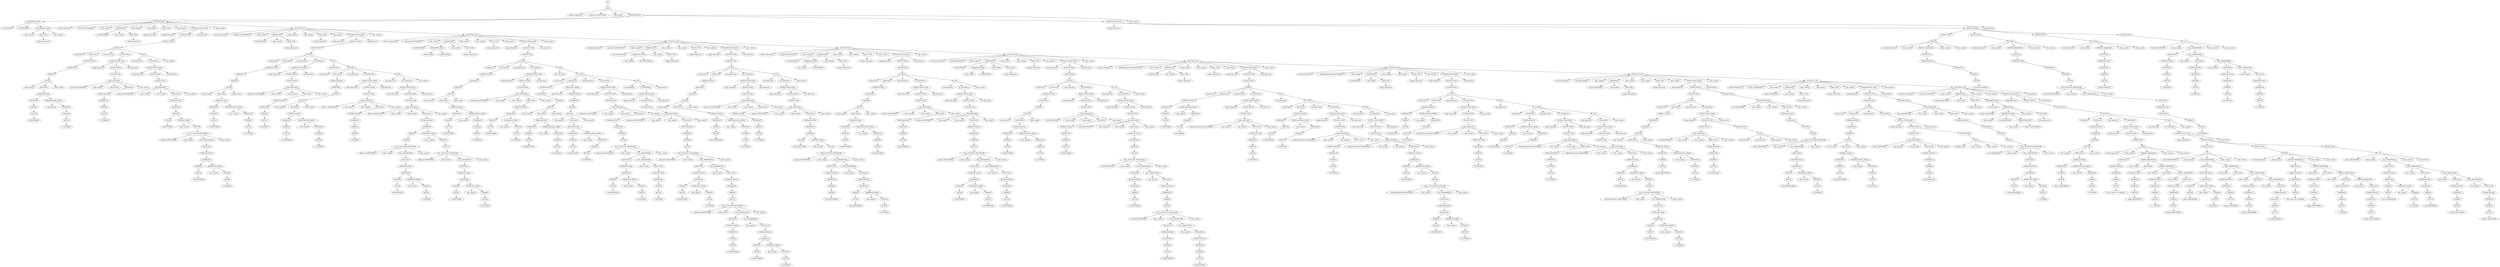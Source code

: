 digraph G{
nodo0[ label="init"];
nodo1[ label ="start"]
nodo0->nodo1; 
nodo2[ label ="program (Keyword)"]
nodo1->nodo2; 
nodo3[ label ="Funciones (IDENTIFIER)"]
nodo1->nodo3; 
nodo4[ label ="; (Key symbol)"]
nodo1->nodo4; 
nodo5[ label ="PROGRAM_BODY"]
nodo1->nodo5; 
nodo6[ label ="DECLARATION_LIST"]
nodo5->nodo6; 
nodo7[ label ="var (Keyword)"]
nodo6->nodo7; 
nodo8[ label ="n (IDENTIFIER)"]
nodo6->nodo8; 
nodo9[ label ="DECLARATION_BODY"]
nodo6->nodo9; 
nodo10[ label =": (Key symbol)"]
nodo9->nodo10; 
nodo11[ label ="DATA_TYPE"]
nodo9->nodo11; 
nodo12[ label ="integer (Keyword)"]
nodo11->nodo12; 
nodo13[ label ="; (Key symbol)"]
nodo9->nodo13; 
nodo14[ label ="FUNCTION_LIST"]
nodo5->nodo14; 
nodo15[ label ="function (Keyword)"]
nodo14->nodo15; 
nodo16[ label ="factorial (IDENTIFIER)"]
nodo14->nodo16; 
nodo17[ label ="( (Key symbol)"]
nodo14->nodo17; 
nodo18[ label ="PARAMETER"]
nodo14->nodo18; 
nodo19[ label ="n (IDENTIFIER)"]
nodo18->nodo19; 
nodo20[ label =": (Key symbol)"]
nodo18->nodo20; 
nodo21[ label ="DATA_TYPE"]
nodo18->nodo21; 
nodo22[ label ="integer (Keyword)"]
nodo21->nodo22; 
nodo23[ label =") (Key symbol)"]
nodo14->nodo23; 
nodo24[ label =": (Key symbol)"]
nodo14->nodo24; 
nodo25[ label ="DATA_TYPE"]
nodo14->nodo25; 
nodo26[ label ="integer (Keyword)"]
nodo25->nodo26; 
nodo27[ label ="; (Key symbol)"]
nodo14->nodo27; 
nodo28[ label ="INSTRUCTIONS_BODY"]
nodo14->nodo28; 
nodo29[ label ="begin (Keyword)"]
nodo28->nodo29; 
nodo30[ label ="INSTRUCTIONS"]
nodo28->nodo30; 
nodo31[ label ="INSTRUCTION"]
nodo30->nodo31; 
nodo32[ label ="IF-THEN"]
nodo31->nodo32; 
nodo33[ label ="if (Keyword)"]
nodo32->nodo33; 
nodo34[ label ="EXPLOGICA"]
nodo32->nodo34; 
nodo35[ label ="EXPRELACIONAL"]
nodo34->nodo35; 
nodo36[ label ="EXPRESION"]
nodo35->nodo36; 
nodo37[ label ="TERMINO"]
nodo36->nodo37; 
nodo38[ label ="FACTOR"]
nodo37->nodo38; 
nodo39[ label ="( (Key symbol)"]
nodo38->nodo39; 
nodo40[ label ="EXPLOGICA"]
nodo38->nodo40; 
nodo41[ label ="EXPRELACIONAL"]
nodo40->nodo41; 
nodo42[ label ="EXPRESION"]
nodo41->nodo42; 
nodo43[ label ="TERMINO"]
nodo42->nodo43; 
nodo44[ label ="FACTOR"]
nodo43->nodo44; 
nodo45[ label ="n (IDENTIFIER)"]
nodo44->nodo45; 
nodo46[ label ="EXPRELACIONAL_PRIMA"]
nodo41->nodo46; 
nodo47[ label ="= (Key symbol)"]
nodo46->nodo47; 
nodo48[ label ="EXPRESION"]
nodo46->nodo48; 
nodo49[ label ="TERMINO"]
nodo48->nodo49; 
nodo50[ label ="FACTOR"]
nodo49->nodo50; 
nodo51[ label ="0 (NUMERO)"]
nodo50->nodo51; 
nodo52[ label =") (Key symbol)"]
nodo38->nodo52; 
nodo53[ label ="then (Keyword)"]
nodo32->nodo53; 
nodo54[ label ="IF_SENTENCE"]
nodo32->nodo54; 
nodo55[ label ="INSTRUCTIONS_BODY"]
nodo54->nodo55; 
nodo56[ label ="begin (Keyword)"]
nodo55->nodo56; 
nodo57[ label ="INSTRUCTIONS"]
nodo55->nodo57; 
nodo58[ label ="INSTRUCTION"]
nodo57->nodo58; 
nodo59[ label ="VAR_ASSIGNATE"]
nodo58->nodo59; 
nodo60[ label ="factorial (IDENTIFIER)"]
nodo59->nodo60; 
nodo61[ label =": (Key symbol)"]
nodo59->nodo61; 
nodo62[ label ="= (Key symbol)"]
nodo59->nodo62; 
nodo63[ label ="EXPLOGICA"]
nodo59->nodo63; 
nodo64[ label ="EXPRELACIONAL"]
nodo63->nodo64; 
nodo65[ label ="EXPRESION"]
nodo64->nodo65; 
nodo66[ label ="TERMINO"]
nodo65->nodo66; 
nodo67[ label ="FACTOR"]
nodo66->nodo67; 
nodo68[ label ="1 (NUMERO)"]
nodo67->nodo68; 
nodo69[ label ="; (Key symbol)"]
nodo59->nodo69; 
nodo70[ label ="end (Keyword)"]
nodo55->nodo70; 
nodo71[ label ="ELIF"]
nodo32->nodo71; 
nodo72[ label ="else (Keyword)"]
nodo71->nodo72; 
nodo73[ label ="IF_SENTENCE"]
nodo71->nodo73; 
nodo74[ label ="INSTRUCTIONS_BODY"]
nodo73->nodo74; 
nodo75[ label ="begin (Keyword)"]
nodo74->nodo75; 
nodo76[ label ="INSTRUCTIONS"]
nodo74->nodo76; 
nodo77[ label ="INSTRUCTION"]
nodo76->nodo77; 
nodo78[ label ="VAR_ASSIGNATE"]
nodo77->nodo78; 
nodo79[ label ="factorial (IDENTIFIER)"]
nodo78->nodo79; 
nodo80[ label =": (Key symbol)"]
nodo78->nodo80; 
nodo81[ label ="= (Key symbol)"]
nodo78->nodo81; 
nodo82[ label ="EXPLOGICA"]
nodo78->nodo82; 
nodo83[ label ="EXPRELACIONAL"]
nodo82->nodo83; 
nodo84[ label ="EXPRESION"]
nodo83->nodo84; 
nodo85[ label ="TERMINO"]
nodo84->nodo85; 
nodo86[ label ="FACTOR"]
nodo85->nodo86; 
nodo87[ label ="n (IDENTIFIER)"]
nodo86->nodo87; 
nodo88[ label ="TERMINO_PRIMA "]
nodo85->nodo88; 
nodo89[ label ="* (Key symbol)"]
nodo88->nodo89; 
nodo90[ label ="FACTOR"]
nodo88->nodo90; 
nodo91[ label ="CALL_FUNCTION_PROCEDURE"]
nodo90->nodo91; 
nodo92[ label ="factorial (IDENTIFIER)"]
nodo91->nodo92; 
nodo93[ label ="( (Key symbol)"]
nodo91->nodo93; 
nodo94[ label ="CALL_PARAMETERS"]
nodo91->nodo94; 
nodo95[ label ="EXPLOGICA"]
nodo94->nodo95; 
nodo96[ label ="EXPRELACIONAL"]
nodo95->nodo96; 
nodo97[ label ="EXPRESION"]
nodo96->nodo97; 
nodo98[ label ="TERMINO"]
nodo97->nodo98; 
nodo99[ label ="FACTOR"]
nodo98->nodo99; 
nodo100[ label ="n (IDENTIFIER)"]
nodo99->nodo100; 
nodo101[ label ="EXPRESION_PRIMA"]
nodo97->nodo101; 
nodo102[ label ="- (Key symbol)"]
nodo101->nodo102; 
nodo103[ label ="TERMINO"]
nodo101->nodo103; 
nodo104[ label ="FACTOR"]
nodo103->nodo104; 
nodo105[ label ="1 (NUMERO)"]
nodo104->nodo105; 
nodo106[ label =") (Key symbol)"]
nodo91->nodo106; 
nodo107[ label ="; (Key symbol)"]
nodo78->nodo107; 
nodo108[ label ="end (Keyword)"]
nodo74->nodo108; 
nodo109[ label ="; (Key symbol)"]
nodo71->nodo109; 
nodo110[ label ="end (Keyword)"]
nodo28->nodo110; 
nodo111[ label ="; (Key symbol)"]
nodo14->nodo111; 
nodo112[ label ="FUNCTION_LIST"]
nodo14->nodo112; 
nodo113[ label ="function (Keyword)"]
nodo112->nodo113; 
nodo114[ label ="fibonacci (IDENTIFIER)"]
nodo112->nodo114; 
nodo115[ label ="( (Key symbol)"]
nodo112->nodo115; 
nodo116[ label ="PARAMETER"]
nodo112->nodo116; 
nodo117[ label ="n (IDENTIFIER)"]
nodo116->nodo117; 
nodo118[ label =": (Key symbol)"]
nodo116->nodo118; 
nodo119[ label ="DATA_TYPE"]
nodo116->nodo119; 
nodo120[ label ="integer (Keyword)"]
nodo119->nodo120; 
nodo121[ label =") (Key symbol)"]
nodo112->nodo121; 
nodo122[ label =": (Key symbol)"]
nodo112->nodo122; 
nodo123[ label ="DATA_TYPE"]
nodo112->nodo123; 
nodo124[ label ="integer (Keyword)"]
nodo123->nodo124; 
nodo125[ label ="; (Key symbol)"]
nodo112->nodo125; 
nodo126[ label ="INSTRUCTIONS_BODY"]
nodo112->nodo126; 
nodo127[ label ="begin (Keyword)"]
nodo126->nodo127; 
nodo128[ label ="INSTRUCTIONS"]
nodo126->nodo128; 
nodo129[ label ="INSTRUCTION"]
nodo128->nodo129; 
nodo130[ label ="IF-THEN"]
nodo129->nodo130; 
nodo131[ label ="if (Keyword)"]
nodo130->nodo131; 
nodo132[ label ="EXPLOGICA"]
nodo130->nodo132; 
nodo133[ label ="EXPRELACIONAL"]
nodo132->nodo133; 
nodo134[ label ="EXPRESION"]
nodo133->nodo134; 
nodo135[ label ="TERMINO"]
nodo134->nodo135; 
nodo136[ label ="FACTOR"]
nodo135->nodo136; 
nodo137[ label ="( (Key symbol)"]
nodo136->nodo137; 
nodo138[ label ="EXPLOGICA"]
nodo136->nodo138; 
nodo139[ label ="EXPRELACIONAL"]
nodo138->nodo139; 
nodo140[ label ="EXPRESION"]
nodo139->nodo140; 
nodo141[ label ="TERMINO"]
nodo140->nodo141; 
nodo142[ label ="FACTOR"]
nodo141->nodo142; 
nodo143[ label ="n (IDENTIFIER)"]
nodo142->nodo143; 
nodo144[ label ="EXPRELACIONAL_PRIMA"]
nodo139->nodo144; 
nodo145[ label ="= (Key symbol)"]
nodo144->nodo145; 
nodo146[ label ="EXPRESION"]
nodo144->nodo146; 
nodo147[ label ="TERMINO"]
nodo146->nodo147; 
nodo148[ label ="FACTOR"]
nodo147->nodo148; 
nodo149[ label ="0 (NUMERO)"]
nodo148->nodo149; 
nodo150[ label =") (Key symbol)"]
nodo136->nodo150; 
nodo151[ label ="then (Keyword)"]
nodo130->nodo151; 
nodo152[ label ="IF_SENTENCE"]
nodo130->nodo152; 
nodo153[ label ="INSTRUCTIONS_BODY"]
nodo152->nodo153; 
nodo154[ label ="begin (Keyword)"]
nodo153->nodo154; 
nodo155[ label ="INSTRUCTIONS"]
nodo153->nodo155; 
nodo156[ label ="INSTRUCTION"]
nodo155->nodo156; 
nodo157[ label ="VAR_ASSIGNATE"]
nodo156->nodo157; 
nodo158[ label ="fibonacci (IDENTIFIER)"]
nodo157->nodo158; 
nodo159[ label =": (Key symbol)"]
nodo157->nodo159; 
nodo160[ label ="= (Key symbol)"]
nodo157->nodo160; 
nodo161[ label ="EXPLOGICA"]
nodo157->nodo161; 
nodo162[ label ="EXPRELACIONAL"]
nodo161->nodo162; 
nodo163[ label ="EXPRESION"]
nodo162->nodo163; 
nodo164[ label ="TERMINO"]
nodo163->nodo164; 
nodo165[ label ="FACTOR"]
nodo164->nodo165; 
nodo166[ label ="0 (NUMERO)"]
nodo165->nodo166; 
nodo167[ label ="; (Key symbol)"]
nodo157->nodo167; 
nodo168[ label ="end (Keyword)"]
nodo153->nodo168; 
nodo169[ label ="ELIF"]
nodo130->nodo169; 
nodo170[ label ="else (Keyword)"]
nodo169->nodo170; 
nodo171[ label ="IF-THEN"]
nodo169->nodo171; 
nodo172[ label ="if (Keyword)"]
nodo171->nodo172; 
nodo173[ label ="EXPLOGICA"]
nodo171->nodo173; 
nodo174[ label ="EXPRELACIONAL"]
nodo173->nodo174; 
nodo175[ label ="EXPRESION"]
nodo174->nodo175; 
nodo176[ label ="TERMINO"]
nodo175->nodo176; 
nodo177[ label ="FACTOR"]
nodo176->nodo177; 
nodo178[ label ="( (Key symbol)"]
nodo177->nodo178; 
nodo179[ label ="EXPLOGICA"]
nodo177->nodo179; 
nodo180[ label ="EXPRELACIONAL"]
nodo179->nodo180; 
nodo181[ label ="EXPRESION"]
nodo180->nodo181; 
nodo182[ label ="TERMINO"]
nodo181->nodo182; 
nodo183[ label ="FACTOR"]
nodo182->nodo183; 
nodo184[ label ="n (IDENTIFIER)"]
nodo183->nodo184; 
nodo185[ label ="EXPRELACIONAL_PRIMA"]
nodo180->nodo185; 
nodo186[ label ="= (Key symbol)"]
nodo185->nodo186; 
nodo187[ label ="EXPRESION"]
nodo185->nodo187; 
nodo188[ label ="TERMINO"]
nodo187->nodo188; 
nodo189[ label ="FACTOR"]
nodo188->nodo189; 
nodo190[ label ="1 (NUMERO)"]
nodo189->nodo190; 
nodo191[ label =") (Key symbol)"]
nodo177->nodo191; 
nodo192[ label ="then (Keyword)"]
nodo171->nodo192; 
nodo193[ label ="IF_SENTENCE"]
nodo171->nodo193; 
nodo194[ label ="INSTRUCTIONS_BODY"]
nodo193->nodo194; 
nodo195[ label ="begin (Keyword)"]
nodo194->nodo195; 
nodo196[ label ="INSTRUCTIONS"]
nodo194->nodo196; 
nodo197[ label ="INSTRUCTION"]
nodo196->nodo197; 
nodo198[ label ="VAR_ASSIGNATE"]
nodo197->nodo198; 
nodo199[ label ="fibonacci (IDENTIFIER)"]
nodo198->nodo199; 
nodo200[ label =": (Key symbol)"]
nodo198->nodo200; 
nodo201[ label ="= (Key symbol)"]
nodo198->nodo201; 
nodo202[ label ="EXPLOGICA"]
nodo198->nodo202; 
nodo203[ label ="EXPRELACIONAL"]
nodo202->nodo203; 
nodo204[ label ="EXPRESION"]
nodo203->nodo204; 
nodo205[ label ="TERMINO"]
nodo204->nodo205; 
nodo206[ label ="FACTOR"]
nodo205->nodo206; 
nodo207[ label ="1 (NUMERO)"]
nodo206->nodo207; 
nodo208[ label ="; (Key symbol)"]
nodo198->nodo208; 
nodo209[ label ="end (Keyword)"]
nodo194->nodo209; 
nodo210[ label ="ELIF"]
nodo171->nodo210; 
nodo211[ label ="else (Keyword)"]
nodo210->nodo211; 
nodo212[ label ="IF_SENTENCE"]
nodo210->nodo212; 
nodo213[ label ="INSTRUCTIONS_BODY"]
nodo212->nodo213; 
nodo214[ label ="begin (Keyword)"]
nodo213->nodo214; 
nodo215[ label ="INSTRUCTIONS"]
nodo213->nodo215; 
nodo216[ label ="INSTRUCTION"]
nodo215->nodo216; 
nodo217[ label ="VAR_ASSIGNATE"]
nodo216->nodo217; 
nodo218[ label ="fibonacci (IDENTIFIER)"]
nodo217->nodo218; 
nodo219[ label =": (Key symbol)"]
nodo217->nodo219; 
nodo220[ label ="= (Key symbol)"]
nodo217->nodo220; 
nodo221[ label ="EXPLOGICA"]
nodo217->nodo221; 
nodo222[ label ="EXPRELACIONAL"]
nodo221->nodo222; 
nodo223[ label ="EXPRESION"]
nodo222->nodo223; 
nodo224[ label ="TERMINO"]
nodo223->nodo224; 
nodo225[ label ="FACTOR"]
nodo224->nodo225; 
nodo226[ label ="CALL_FUNCTION_PROCEDURE"]
nodo225->nodo226; 
nodo227[ label ="fibonacci (IDENTIFIER)"]
nodo226->nodo227; 
nodo228[ label ="( (Key symbol)"]
nodo226->nodo228; 
nodo229[ label ="CALL_PARAMETERS"]
nodo226->nodo229; 
nodo230[ label ="EXPLOGICA"]
nodo229->nodo230; 
nodo231[ label ="EXPRELACIONAL"]
nodo230->nodo231; 
nodo232[ label ="EXPRESION"]
nodo231->nodo232; 
nodo233[ label ="TERMINO"]
nodo232->nodo233; 
nodo234[ label ="FACTOR"]
nodo233->nodo234; 
nodo235[ label ="n (IDENTIFIER)"]
nodo234->nodo235; 
nodo236[ label ="EXPRESION_PRIMA"]
nodo232->nodo236; 
nodo237[ label ="- (Key symbol)"]
nodo236->nodo237; 
nodo238[ label ="TERMINO"]
nodo236->nodo238; 
nodo239[ label ="FACTOR"]
nodo238->nodo239; 
nodo240[ label ="1 (NUMERO)"]
nodo239->nodo240; 
nodo241[ label =") (Key symbol)"]
nodo226->nodo241; 
nodo242[ label ="EXPRESION_PRIMA"]
nodo223->nodo242; 
nodo243[ label ="+ (Key symbol)"]
nodo242->nodo243; 
nodo244[ label ="TERMINO"]
nodo242->nodo244; 
nodo245[ label ="FACTOR"]
nodo244->nodo245; 
nodo246[ label ="CALL_FUNCTION_PROCEDURE"]
nodo245->nodo246; 
nodo247[ label ="fibonacci (IDENTIFIER)"]
nodo246->nodo247; 
nodo248[ label ="( (Key symbol)"]
nodo246->nodo248; 
nodo249[ label ="CALL_PARAMETERS"]
nodo246->nodo249; 
nodo250[ label ="EXPLOGICA"]
nodo249->nodo250; 
nodo251[ label ="EXPRELACIONAL"]
nodo250->nodo251; 
nodo252[ label ="EXPRESION"]
nodo251->nodo252; 
nodo253[ label ="TERMINO"]
nodo252->nodo253; 
nodo254[ label ="FACTOR"]
nodo253->nodo254; 
nodo255[ label ="n (IDENTIFIER)"]
nodo254->nodo255; 
nodo256[ label ="EXPRESION_PRIMA"]
nodo252->nodo256; 
nodo257[ label ="- (Key symbol)"]
nodo256->nodo257; 
nodo258[ label ="TERMINO"]
nodo256->nodo258; 
nodo259[ label ="FACTOR"]
nodo258->nodo259; 
nodo260[ label ="2 (NUMERO)"]
nodo259->nodo260; 
nodo261[ label =") (Key symbol)"]
nodo246->nodo261; 
nodo262[ label ="; (Key symbol)"]
nodo217->nodo262; 
nodo263[ label ="end (Keyword)"]
nodo213->nodo263; 
nodo264[ label ="; (Key symbol)"]
nodo210->nodo264; 
nodo265[ label ="end (Keyword)"]
nodo126->nodo265; 
nodo266[ label ="; (Key symbol)"]
nodo112->nodo266; 
nodo267[ label ="FUNCTION_LIST"]
nodo112->nodo267; 
nodo268[ label ="function (Keyword)"]
nodo267->nodo268; 
nodo269[ label ="ackermann (IDENTIFIER)"]
nodo267->nodo269; 
nodo270[ label ="( (Key symbol)"]
nodo267->nodo270; 
nodo271[ label ="PARAMETER"]
nodo267->nodo271; 
nodo272[ label ="m (IDENTIFIER)"]
nodo271->nodo272; 
nodo273[ label ="PARAMETER_BODY"]
nodo271->nodo273; 
nodo274[ label =", (Key symbol)"]
nodo273->nodo274; 
nodo275[ label ="n (IDENTIFIER)"]
nodo273->nodo275; 
nodo276[ label =": (Key symbol)"]
nodo271->nodo276; 
nodo277[ label ="DATA_TYPE"]
nodo271->nodo277; 
nodo278[ label ="integer (Keyword)"]
nodo277->nodo278; 
nodo279[ label =") (Key symbol)"]
nodo267->nodo279; 
nodo280[ label =": (Key symbol)"]
nodo267->nodo280; 
nodo281[ label ="DATA_TYPE"]
nodo267->nodo281; 
nodo282[ label ="integer (Keyword)"]
nodo281->nodo282; 
nodo283[ label ="; (Key symbol)"]
nodo267->nodo283; 
nodo284[ label ="INSTRUCTIONS_BODY"]
nodo267->nodo284; 
nodo285[ label ="begin (Keyword)"]
nodo284->nodo285; 
nodo286[ label ="INSTRUCTIONS"]
nodo284->nodo286; 
nodo287[ label ="INSTRUCTION"]
nodo286->nodo287; 
nodo288[ label ="IF-THEN"]
nodo287->nodo288; 
nodo289[ label ="if (Keyword)"]
nodo288->nodo289; 
nodo290[ label ="EXPLOGICA"]
nodo288->nodo290; 
nodo291[ label ="EXPRELACIONAL"]
nodo290->nodo291; 
nodo292[ label ="EXPRESION"]
nodo291->nodo292; 
nodo293[ label ="TERMINO"]
nodo292->nodo293; 
nodo294[ label ="FACTOR"]
nodo293->nodo294; 
nodo295[ label ="( (Key symbol)"]
nodo294->nodo295; 
nodo296[ label ="EXPLOGICA"]
nodo294->nodo296; 
nodo297[ label ="EXPRELACIONAL"]
nodo296->nodo297; 
nodo298[ label ="EXPRESION"]
nodo297->nodo298; 
nodo299[ label ="TERMINO"]
nodo298->nodo299; 
nodo300[ label ="FACTOR"]
nodo299->nodo300; 
nodo301[ label ="m (IDENTIFIER)"]
nodo300->nodo301; 
nodo302[ label ="EXPRELACIONAL_PRIMA"]
nodo297->nodo302; 
nodo303[ label ="= (Key symbol)"]
nodo302->nodo303; 
nodo304[ label ="EXPRESION"]
nodo302->nodo304; 
nodo305[ label ="TERMINO"]
nodo304->nodo305; 
nodo306[ label ="FACTOR"]
nodo305->nodo306; 
nodo307[ label ="0 (NUMERO)"]
nodo306->nodo307; 
nodo308[ label =") (Key symbol)"]
nodo294->nodo308; 
nodo309[ label ="then (Keyword)"]
nodo288->nodo309; 
nodo310[ label ="IF_SENTENCE"]
nodo288->nodo310; 
nodo311[ label ="INSTRUCTIONS_BODY"]
nodo310->nodo311; 
nodo312[ label ="begin (Keyword)"]
nodo311->nodo312; 
nodo313[ label ="INSTRUCTIONS"]
nodo311->nodo313; 
nodo314[ label ="INSTRUCTION"]
nodo313->nodo314; 
nodo315[ label ="VAR_ASSIGNATE"]
nodo314->nodo315; 
nodo316[ label ="ackermann (IDENTIFIER)"]
nodo315->nodo316; 
nodo317[ label =": (Key symbol)"]
nodo315->nodo317; 
nodo318[ label ="= (Key symbol)"]
nodo315->nodo318; 
nodo319[ label ="EXPLOGICA"]
nodo315->nodo319; 
nodo320[ label ="EXPRELACIONAL"]
nodo319->nodo320; 
nodo321[ label ="EXPRESION"]
nodo320->nodo321; 
nodo322[ label ="TERMINO"]
nodo321->nodo322; 
nodo323[ label ="FACTOR"]
nodo322->nodo323; 
nodo324[ label ="n (IDENTIFIER)"]
nodo323->nodo324; 
nodo325[ label ="EXPRESION_PRIMA"]
nodo321->nodo325; 
nodo326[ label ="+ (Key symbol)"]
nodo325->nodo326; 
nodo327[ label ="TERMINO"]
nodo325->nodo327; 
nodo328[ label ="FACTOR"]
nodo327->nodo328; 
nodo329[ label ="1 (NUMERO)"]
nodo328->nodo329; 
nodo330[ label ="; (Key symbol)"]
nodo315->nodo330; 
nodo331[ label ="end (Keyword)"]
nodo311->nodo331; 
nodo332[ label ="ELIF"]
nodo288->nodo332; 
nodo333[ label ="else (Keyword)"]
nodo332->nodo333; 
nodo334[ label ="IF-THEN"]
nodo332->nodo334; 
nodo335[ label ="if (Keyword)"]
nodo334->nodo335; 
nodo336[ label ="EXPLOGICA"]
nodo334->nodo336; 
nodo337[ label ="EXPRELACIONAL"]
nodo336->nodo337; 
nodo338[ label ="EXPRESION"]
nodo337->nodo338; 
nodo339[ label ="TERMINO"]
nodo338->nodo339; 
nodo340[ label ="FACTOR"]
nodo339->nodo340; 
nodo341[ label ="( (Key symbol)"]
nodo340->nodo341; 
nodo342[ label ="EXPLOGICA"]
nodo340->nodo342; 
nodo343[ label ="EXPRELACIONAL"]
nodo342->nodo343; 
nodo344[ label ="EXPRESION"]
nodo343->nodo344; 
nodo345[ label ="TERMINO"]
nodo344->nodo345; 
nodo346[ label ="FACTOR"]
nodo345->nodo346; 
nodo347[ label ="m (IDENTIFIER)"]
nodo346->nodo347; 
nodo348[ label ="EXPRELACIONAL_PRIMA"]
nodo343->nodo348; 
nodo349[ label ="> (Key symbol)"]
nodo348->nodo349; 
nodo350[ label ="EXPRESION"]
nodo348->nodo350; 
nodo351[ label ="TERMINO"]
nodo350->nodo351; 
nodo352[ label ="FACTOR"]
nodo351->nodo352; 
nodo353[ label ="0 (NUMERO)"]
nodo352->nodo353; 
nodo354[ label =") (Key symbol)"]
nodo340->nodo354; 
nodo355[ label ="EXPLOGICA_PRIMA"]
nodo336->nodo355; 
nodo356[ label ="AND (Keyword)"]
nodo355->nodo356; 
nodo357[ label ="EXPRELACIONAL"]
nodo355->nodo357; 
nodo358[ label ="EXPRESION"]
nodo357->nodo358; 
nodo359[ label ="TERMINO"]
nodo358->nodo359; 
nodo360[ label ="FACTOR"]
nodo359->nodo360; 
nodo361[ label ="( (Key symbol)"]
nodo360->nodo361; 
nodo362[ label ="EXPLOGICA"]
nodo360->nodo362; 
nodo363[ label ="EXPRELACIONAL"]
nodo362->nodo363; 
nodo364[ label ="EXPRESION"]
nodo363->nodo364; 
nodo365[ label ="TERMINO"]
nodo364->nodo365; 
nodo366[ label ="FACTOR"]
nodo365->nodo366; 
nodo367[ label ="n (IDENTIFIER)"]
nodo366->nodo367; 
nodo368[ label ="EXPRELACIONAL_PRIMA"]
nodo363->nodo368; 
nodo369[ label ="= (Key symbol)"]
nodo368->nodo369; 
nodo370[ label ="EXPRESION"]
nodo368->nodo370; 
nodo371[ label ="TERMINO"]
nodo370->nodo371; 
nodo372[ label ="FACTOR"]
nodo371->nodo372; 
nodo373[ label ="0 (NUMERO)"]
nodo372->nodo373; 
nodo374[ label =") (Key symbol)"]
nodo360->nodo374; 
nodo375[ label ="then (Keyword)"]
nodo334->nodo375; 
nodo376[ label ="IF_SENTENCE"]
nodo334->nodo376; 
nodo377[ label ="INSTRUCTIONS_BODY"]
nodo376->nodo377; 
nodo378[ label ="begin (Keyword)"]
nodo377->nodo378; 
nodo379[ label ="INSTRUCTIONS"]
nodo377->nodo379; 
nodo380[ label ="INSTRUCTION"]
nodo379->nodo380; 
nodo381[ label ="VAR_ASSIGNATE"]
nodo380->nodo381; 
nodo382[ label ="ackermann (IDENTIFIER)"]
nodo381->nodo382; 
nodo383[ label =": (Key symbol)"]
nodo381->nodo383; 
nodo384[ label ="= (Key symbol)"]
nodo381->nodo384; 
nodo385[ label ="EXPLOGICA"]
nodo381->nodo385; 
nodo386[ label ="EXPRELACIONAL"]
nodo385->nodo386; 
nodo387[ label ="EXPRESION"]
nodo386->nodo387; 
nodo388[ label ="TERMINO"]
nodo387->nodo388; 
nodo389[ label ="FACTOR"]
nodo388->nodo389; 
nodo390[ label ="CALL_FUNCTION_PROCEDURE"]
nodo389->nodo390; 
nodo391[ label ="ackermann (IDENTIFIER)"]
nodo390->nodo391; 
nodo392[ label ="( (Key symbol)"]
nodo390->nodo392; 
nodo393[ label ="CALL_PARAMETERS"]
nodo390->nodo393; 
nodo394[ label ="EXPLOGICA"]
nodo393->nodo394; 
nodo395[ label ="EXPRELACIONAL"]
nodo394->nodo395; 
nodo396[ label ="EXPRESION"]
nodo395->nodo396; 
nodo397[ label ="TERMINO"]
nodo396->nodo397; 
nodo398[ label ="FACTOR"]
nodo397->nodo398; 
nodo399[ label ="m (IDENTIFIER)"]
nodo398->nodo399; 
nodo400[ label ="EXPRESION_PRIMA"]
nodo396->nodo400; 
nodo401[ label ="- (Key symbol)"]
nodo400->nodo401; 
nodo402[ label ="TERMINO"]
nodo400->nodo402; 
nodo403[ label ="FACTOR"]
nodo402->nodo403; 
nodo404[ label ="1 (NUMERO)"]
nodo403->nodo404; 
nodo405[ label ="CALL_PARAMETERS"]
nodo393->nodo405; 
nodo406[ label =", (Key symbol)"]
nodo405->nodo406; 
nodo407[ label ="EXPLOGICA"]
nodo405->nodo407; 
nodo408[ label ="EXPRELACIONAL"]
nodo407->nodo408; 
nodo409[ label ="EXPRESION"]
nodo408->nodo409; 
nodo410[ label ="TERMINO"]
nodo409->nodo410; 
nodo411[ label ="FACTOR"]
nodo410->nodo411; 
nodo412[ label ="1 (NUMERO)"]
nodo411->nodo412; 
nodo413[ label =") (Key symbol)"]
nodo390->nodo413; 
nodo414[ label ="; (Key symbol)"]
nodo381->nodo414; 
nodo415[ label ="end (Keyword)"]
nodo377->nodo415; 
nodo416[ label ="ELIF"]
nodo334->nodo416; 
nodo417[ label ="else (Keyword)"]
nodo416->nodo417; 
nodo418[ label ="IF_SENTENCE"]
nodo416->nodo418; 
nodo419[ label ="INSTRUCTIONS_BODY"]
nodo418->nodo419; 
nodo420[ label ="begin (Keyword)"]
nodo419->nodo420; 
nodo421[ label ="INSTRUCTIONS"]
nodo419->nodo421; 
nodo422[ label ="INSTRUCTION"]
nodo421->nodo422; 
nodo423[ label ="VAR_ASSIGNATE"]
nodo422->nodo423; 
nodo424[ label ="ackermann (IDENTIFIER)"]
nodo423->nodo424; 
nodo425[ label =": (Key symbol)"]
nodo423->nodo425; 
nodo426[ label ="= (Key symbol)"]
nodo423->nodo426; 
nodo427[ label ="EXPLOGICA"]
nodo423->nodo427; 
nodo428[ label ="EXPRELACIONAL"]
nodo427->nodo428; 
nodo429[ label ="EXPRESION"]
nodo428->nodo429; 
nodo430[ label ="TERMINO"]
nodo429->nodo430; 
nodo431[ label ="FACTOR"]
nodo430->nodo431; 
nodo432[ label ="CALL_FUNCTION_PROCEDURE"]
nodo431->nodo432; 
nodo433[ label ="ackermann (IDENTIFIER)"]
nodo432->nodo433; 
nodo434[ label ="( (Key symbol)"]
nodo432->nodo434; 
nodo435[ label ="CALL_PARAMETERS"]
nodo432->nodo435; 
nodo436[ label ="EXPLOGICA"]
nodo435->nodo436; 
nodo437[ label ="EXPRELACIONAL"]
nodo436->nodo437; 
nodo438[ label ="EXPRESION"]
nodo437->nodo438; 
nodo439[ label ="TERMINO"]
nodo438->nodo439; 
nodo440[ label ="FACTOR"]
nodo439->nodo440; 
nodo441[ label ="m (IDENTIFIER)"]
nodo440->nodo441; 
nodo442[ label ="EXPRESION_PRIMA"]
nodo438->nodo442; 
nodo443[ label ="- (Key symbol)"]
nodo442->nodo443; 
nodo444[ label ="TERMINO"]
nodo442->nodo444; 
nodo445[ label ="FACTOR"]
nodo444->nodo445; 
nodo446[ label ="1 (NUMERO)"]
nodo445->nodo446; 
nodo447[ label ="CALL_PARAMETERS"]
nodo435->nodo447; 
nodo448[ label =", (Key symbol)"]
nodo447->nodo448; 
nodo449[ label ="EXPLOGICA"]
nodo447->nodo449; 
nodo450[ label ="EXPRELACIONAL"]
nodo449->nodo450; 
nodo451[ label ="EXPRESION"]
nodo450->nodo451; 
nodo452[ label ="TERMINO"]
nodo451->nodo452; 
nodo453[ label ="FACTOR"]
nodo452->nodo453; 
nodo454[ label ="CALL_FUNCTION_PROCEDURE"]
nodo453->nodo454; 
nodo455[ label ="ackermann (IDENTIFIER)"]
nodo454->nodo455; 
nodo456[ label ="( (Key symbol)"]
nodo454->nodo456; 
nodo457[ label ="CALL_PARAMETERS"]
nodo454->nodo457; 
nodo458[ label ="EXPLOGICA"]
nodo457->nodo458; 
nodo459[ label ="EXPRELACIONAL"]
nodo458->nodo459; 
nodo460[ label ="EXPRESION"]
nodo459->nodo460; 
nodo461[ label ="TERMINO"]
nodo460->nodo461; 
nodo462[ label ="FACTOR"]
nodo461->nodo462; 
nodo463[ label ="m (IDENTIFIER)"]
nodo462->nodo463; 
nodo464[ label ="CALL_PARAMETERS"]
nodo457->nodo464; 
nodo465[ label =", (Key symbol)"]
nodo464->nodo465; 
nodo466[ label ="EXPLOGICA"]
nodo464->nodo466; 
nodo467[ label ="EXPRELACIONAL"]
nodo466->nodo467; 
nodo468[ label ="EXPRESION"]
nodo467->nodo468; 
nodo469[ label ="TERMINO"]
nodo468->nodo469; 
nodo470[ label ="FACTOR"]
nodo469->nodo470; 
nodo471[ label ="n (IDENTIFIER)"]
nodo470->nodo471; 
nodo472[ label ="EXPRESION_PRIMA"]
nodo468->nodo472; 
nodo473[ label ="- (Key symbol)"]
nodo472->nodo473; 
nodo474[ label ="TERMINO"]
nodo472->nodo474; 
nodo475[ label ="FACTOR"]
nodo474->nodo475; 
nodo476[ label ="1 (NUMERO)"]
nodo475->nodo476; 
nodo477[ label =") (Key symbol)"]
nodo454->nodo477; 
nodo478[ label =") (Key symbol)"]
nodo432->nodo478; 
nodo479[ label ="; (Key symbol)"]
nodo423->nodo479; 
nodo480[ label ="end (Keyword)"]
nodo419->nodo480; 
nodo481[ label ="; (Key symbol)"]
nodo416->nodo481; 
nodo482[ label ="end (Keyword)"]
nodo284->nodo482; 
nodo483[ label ="; (Key symbol)"]
nodo267->nodo483; 
nodo484[ label ="FUNCTION_LIST"]
nodo267->nodo484; 
nodo485[ label ="function (Keyword)"]
nodo484->nodo485; 
nodo486[ label ="potencia (IDENTIFIER)"]
nodo484->nodo486; 
nodo487[ label ="( (Key symbol)"]
nodo484->nodo487; 
nodo488[ label ="PARAMETER"]
nodo484->nodo488; 
nodo489[ label ="base (IDENTIFIER)"]
nodo488->nodo489; 
nodo490[ label ="PARAMETER_BODY"]
nodo488->nodo490; 
nodo491[ label =", (Key symbol)"]
nodo490->nodo491; 
nodo492[ label ="exp (IDENTIFIER)"]
nodo490->nodo492; 
nodo493[ label =": (Key symbol)"]
nodo488->nodo493; 
nodo494[ label ="DATA_TYPE"]
nodo488->nodo494; 
nodo495[ label ="integer (Keyword)"]
nodo494->nodo495; 
nodo496[ label =") (Key symbol)"]
nodo484->nodo496; 
nodo497[ label =": (Key symbol)"]
nodo484->nodo497; 
nodo498[ label ="DATA_TYPE"]
nodo484->nodo498; 
nodo499[ label ="integer (Keyword)"]
nodo498->nodo499; 
nodo500[ label ="; (Key symbol)"]
nodo484->nodo500; 
nodo501[ label ="INSTRUCTIONS_BODY"]
nodo484->nodo501; 
nodo502[ label ="begin (Keyword)"]
nodo501->nodo502; 
nodo503[ label ="INSTRUCTIONS"]
nodo501->nodo503; 
nodo504[ label ="INSTRUCTION"]
nodo503->nodo504; 
nodo505[ label ="IF-THEN"]
nodo504->nodo505; 
nodo506[ label ="if (Keyword)"]
nodo505->nodo506; 
nodo507[ label ="EXPLOGICA"]
nodo505->nodo507; 
nodo508[ label ="EXPRELACIONAL"]
nodo507->nodo508; 
nodo509[ label ="EXPRESION"]
nodo508->nodo509; 
nodo510[ label ="TERMINO"]
nodo509->nodo510; 
nodo511[ label ="FACTOR"]
nodo510->nodo511; 
nodo512[ label ="( (Key symbol)"]
nodo511->nodo512; 
nodo513[ label ="EXPLOGICA"]
nodo511->nodo513; 
nodo514[ label ="EXPRELACIONAL"]
nodo513->nodo514; 
nodo515[ label ="EXPRESION"]
nodo514->nodo515; 
nodo516[ label ="TERMINO"]
nodo515->nodo516; 
nodo517[ label ="FACTOR"]
nodo516->nodo517; 
nodo518[ label ="exp (IDENTIFIER)"]
nodo517->nodo518; 
nodo519[ label ="EXPRELACIONAL_PRIMA"]
nodo514->nodo519; 
nodo520[ label ="= (Key symbol)"]
nodo519->nodo520; 
nodo521[ label ="EXPRESION"]
nodo519->nodo521; 
nodo522[ label ="TERMINO"]
nodo521->nodo522; 
nodo523[ label ="FACTOR"]
nodo522->nodo523; 
nodo524[ label ="0 (NUMERO)"]
nodo523->nodo524; 
nodo525[ label =") (Key symbol)"]
nodo511->nodo525; 
nodo526[ label ="then (Keyword)"]
nodo505->nodo526; 
nodo527[ label ="IF_SENTENCE"]
nodo505->nodo527; 
nodo528[ label ="INSTRUCTIONS_BODY"]
nodo527->nodo528; 
nodo529[ label ="begin (Keyword)"]
nodo528->nodo529; 
nodo530[ label ="INSTRUCTIONS"]
nodo528->nodo530; 
nodo531[ label ="INSTRUCTION"]
nodo530->nodo531; 
nodo532[ label ="VAR_ASSIGNATE"]
nodo531->nodo532; 
nodo533[ label ="potencia (IDENTIFIER)"]
nodo532->nodo533; 
nodo534[ label =": (Key symbol)"]
nodo532->nodo534; 
nodo535[ label ="= (Key symbol)"]
nodo532->nodo535; 
nodo536[ label ="EXPLOGICA"]
nodo532->nodo536; 
nodo537[ label ="EXPRELACIONAL"]
nodo536->nodo537; 
nodo538[ label ="EXPRESION"]
nodo537->nodo538; 
nodo539[ label ="TERMINO"]
nodo538->nodo539; 
nodo540[ label ="FACTOR"]
nodo539->nodo540; 
nodo541[ label ="1 (NUMERO)"]
nodo540->nodo541; 
nodo542[ label ="; (Key symbol)"]
nodo532->nodo542; 
nodo543[ label ="end (Keyword)"]
nodo528->nodo543; 
nodo544[ label ="ELIF"]
nodo505->nodo544; 
nodo545[ label ="else (Keyword)"]
nodo544->nodo545; 
nodo546[ label ="IF_SENTENCE"]
nodo544->nodo546; 
nodo547[ label ="INSTRUCTIONS_BODY"]
nodo546->nodo547; 
nodo548[ label ="begin (Keyword)"]
nodo547->nodo548; 
nodo549[ label ="INSTRUCTIONS"]
nodo547->nodo549; 
nodo550[ label ="INSTRUCTION"]
nodo549->nodo550; 
nodo551[ label ="VAR_ASSIGNATE"]
nodo550->nodo551; 
nodo552[ label ="potencia (IDENTIFIER)"]
nodo551->nodo552; 
nodo553[ label =": (Key symbol)"]
nodo551->nodo553; 
nodo554[ label ="= (Key symbol)"]
nodo551->nodo554; 
nodo555[ label ="EXPLOGICA"]
nodo551->nodo555; 
nodo556[ label ="EXPRELACIONAL"]
nodo555->nodo556; 
nodo557[ label ="EXPRESION"]
nodo556->nodo557; 
nodo558[ label ="TERMINO"]
nodo557->nodo558; 
nodo559[ label ="FACTOR"]
nodo558->nodo559; 
nodo560[ label ="base (IDENTIFIER)"]
nodo559->nodo560; 
nodo561[ label ="TERMINO_PRIMA "]
nodo558->nodo561; 
nodo562[ label ="* (Key symbol)"]
nodo561->nodo562; 
nodo563[ label ="FACTOR"]
nodo561->nodo563; 
nodo564[ label ="CALL_FUNCTION_PROCEDURE"]
nodo563->nodo564; 
nodo565[ label ="potencia (IDENTIFIER)"]
nodo564->nodo565; 
nodo566[ label ="( (Key symbol)"]
nodo564->nodo566; 
nodo567[ label ="CALL_PARAMETERS"]
nodo564->nodo567; 
nodo568[ label ="EXPLOGICA"]
nodo567->nodo568; 
nodo569[ label ="EXPRELACIONAL"]
nodo568->nodo569; 
nodo570[ label ="EXPRESION"]
nodo569->nodo570; 
nodo571[ label ="TERMINO"]
nodo570->nodo571; 
nodo572[ label ="FACTOR"]
nodo571->nodo572; 
nodo573[ label ="base (IDENTIFIER)"]
nodo572->nodo573; 
nodo574[ label ="CALL_PARAMETERS"]
nodo567->nodo574; 
nodo575[ label =", (Key symbol)"]
nodo574->nodo575; 
nodo576[ label ="EXPLOGICA"]
nodo574->nodo576; 
nodo577[ label ="EXPRELACIONAL"]
nodo576->nodo577; 
nodo578[ label ="EXPRESION"]
nodo577->nodo578; 
nodo579[ label ="TERMINO"]
nodo578->nodo579; 
nodo580[ label ="FACTOR"]
nodo579->nodo580; 
nodo581[ label ="exp (IDENTIFIER)"]
nodo580->nodo581; 
nodo582[ label ="EXPRESION_PRIMA"]
nodo578->nodo582; 
nodo583[ label ="- (Key symbol)"]
nodo582->nodo583; 
nodo584[ label ="TERMINO"]
nodo582->nodo584; 
nodo585[ label ="FACTOR"]
nodo584->nodo585; 
nodo586[ label ="1 (NUMERO)"]
nodo585->nodo586; 
nodo587[ label =") (Key symbol)"]
nodo564->nodo587; 
nodo588[ label ="; (Key symbol)"]
nodo551->nodo588; 
nodo589[ label ="end (Keyword)"]
nodo547->nodo589; 
nodo590[ label ="; (Key symbol)"]
nodo544->nodo590; 
nodo591[ label ="end (Keyword)"]
nodo501->nodo591; 
nodo592[ label ="; (Key symbol)"]
nodo484->nodo592; 
nodo593[ label ="FUNCTION_LIST"]
nodo484->nodo593; 
nodo594[ label ="function (Keyword)"]
nodo593->nodo594; 
nodo595[ label ="modulo (IDENTIFIER)"]
nodo593->nodo595; 
nodo596[ label ="( (Key symbol)"]
nodo593->nodo596; 
nodo597[ label ="PARAMETER"]
nodo593->nodo597; 
nodo598[ label ="n (IDENTIFIER)"]
nodo597->nodo598; 
nodo599[ label ="PARAMETER_BODY"]
nodo597->nodo599; 
nodo600[ label =", (Key symbol)"]
nodo599->nodo600; 
nodo601[ label ="p (IDENTIFIER)"]
nodo599->nodo601; 
nodo602[ label =": (Key symbol)"]
nodo597->nodo602; 
nodo603[ label ="DATA_TYPE"]
nodo597->nodo603; 
nodo604[ label ="integer (Keyword)"]
nodo603->nodo604; 
nodo605[ label =") (Key symbol)"]
nodo593->nodo605; 
nodo606[ label =": (Key symbol)"]
nodo593->nodo606; 
nodo607[ label ="DATA_TYPE"]
nodo593->nodo607; 
nodo608[ label ="integer (Keyword)"]
nodo607->nodo608; 
nodo609[ label ="; (Key symbol)"]
nodo593->nodo609; 
nodo610[ label ="INSTRUCTIONS_BODY"]
nodo593->nodo610; 
nodo611[ label ="begin (Keyword)"]
nodo610->nodo611; 
nodo612[ label ="INSTRUCTIONS"]
nodo610->nodo612; 
nodo613[ label ="INSTRUCTION"]
nodo612->nodo613; 
nodo614[ label ="IF-THEN"]
nodo613->nodo614; 
nodo615[ label ="if (Keyword)"]
nodo614->nodo615; 
nodo616[ label ="EXPLOGICA"]
nodo614->nodo616; 
nodo617[ label ="EXPRELACIONAL"]
nodo616->nodo617; 
nodo618[ label ="EXPRESION"]
nodo617->nodo618; 
nodo619[ label ="TERMINO"]
nodo618->nodo619; 
nodo620[ label ="FACTOR"]
nodo619->nodo620; 
nodo621[ label ="( (Key symbol)"]
nodo620->nodo621; 
nodo622[ label ="EXPLOGICA"]
nodo620->nodo622; 
nodo623[ label ="EXPRELACIONAL"]
nodo622->nodo623; 
nodo624[ label ="EXPRESION"]
nodo623->nodo624; 
nodo625[ label ="TERMINO"]
nodo624->nodo625; 
nodo626[ label ="FACTOR"]
nodo625->nodo626; 
nodo627[ label ="n (IDENTIFIER)"]
nodo626->nodo627; 
nodo628[ label ="EXPRELACIONAL_PRIMA"]
nodo623->nodo628; 
nodo629[ label ="< (Key symbol)"]
nodo628->nodo629; 
nodo630[ label ="EXPRESION"]
nodo628->nodo630; 
nodo631[ label ="TERMINO"]
nodo630->nodo631; 
nodo632[ label ="FACTOR"]
nodo631->nodo632; 
nodo633[ label ="p (IDENTIFIER)"]
nodo632->nodo633; 
nodo634[ label =") (Key symbol)"]
nodo620->nodo634; 
nodo635[ label ="then (Keyword)"]
nodo614->nodo635; 
nodo636[ label ="IF_SENTENCE"]
nodo614->nodo636; 
nodo637[ label ="INSTRUCTIONS_BODY"]
nodo636->nodo637; 
nodo638[ label ="begin (Keyword)"]
nodo637->nodo638; 
nodo639[ label ="INSTRUCTIONS"]
nodo637->nodo639; 
nodo640[ label ="INSTRUCTION"]
nodo639->nodo640; 
nodo641[ label ="VAR_ASSIGNATE"]
nodo640->nodo641; 
nodo642[ label ="modulo (IDENTIFIER)"]
nodo641->nodo642; 
nodo643[ label =": (Key symbol)"]
nodo641->nodo643; 
nodo644[ label ="= (Key symbol)"]
nodo641->nodo644; 
nodo645[ label ="EXPLOGICA"]
nodo641->nodo645; 
nodo646[ label ="EXPRELACIONAL"]
nodo645->nodo646; 
nodo647[ label ="EXPRESION"]
nodo646->nodo647; 
nodo648[ label ="TERMINO"]
nodo647->nodo648; 
nodo649[ label ="FACTOR"]
nodo648->nodo649; 
nodo650[ label ="n (IDENTIFIER)"]
nodo649->nodo650; 
nodo651[ label ="; (Key symbol)"]
nodo641->nodo651; 
nodo652[ label ="end (Keyword)"]
nodo637->nodo652; 
nodo653[ label ="ELIF"]
nodo614->nodo653; 
nodo654[ label ="else (Keyword)"]
nodo653->nodo654; 
nodo655[ label ="IF_SENTENCE"]
nodo653->nodo655; 
nodo656[ label ="INSTRUCTIONS_BODY"]
nodo655->nodo656; 
nodo657[ label ="begin (Keyword)"]
nodo656->nodo657; 
nodo658[ label ="INSTRUCTIONS"]
nodo656->nodo658; 
nodo659[ label ="INSTRUCTION"]
nodo658->nodo659; 
nodo660[ label ="VAR_ASSIGNATE"]
nodo659->nodo660; 
nodo661[ label ="modulo (IDENTIFIER)"]
nodo660->nodo661; 
nodo662[ label =": (Key symbol)"]
nodo660->nodo662; 
nodo663[ label ="= (Key symbol)"]
nodo660->nodo663; 
nodo664[ label ="EXPLOGICA"]
nodo660->nodo664; 
nodo665[ label ="EXPRELACIONAL"]
nodo664->nodo665; 
nodo666[ label ="EXPRESION"]
nodo665->nodo666; 
nodo667[ label ="TERMINO"]
nodo666->nodo667; 
nodo668[ label ="FACTOR"]
nodo667->nodo668; 
nodo669[ label ="CALL_FUNCTION_PROCEDURE"]
nodo668->nodo669; 
nodo670[ label ="modulo (IDENTIFIER)"]
nodo669->nodo670; 
nodo671[ label ="( (Key symbol)"]
nodo669->nodo671; 
nodo672[ label ="CALL_PARAMETERS"]
nodo669->nodo672; 
nodo673[ label ="EXPLOGICA"]
nodo672->nodo673; 
nodo674[ label ="EXPRELACIONAL"]
nodo673->nodo674; 
nodo675[ label ="EXPRESION"]
nodo674->nodo675; 
nodo676[ label ="TERMINO"]
nodo675->nodo676; 
nodo677[ label ="FACTOR"]
nodo676->nodo677; 
nodo678[ label ="n (IDENTIFIER)"]
nodo677->nodo678; 
nodo679[ label ="EXPRESION_PRIMA"]
nodo675->nodo679; 
nodo680[ label ="- (Key symbol)"]
nodo679->nodo680; 
nodo681[ label ="TERMINO"]
nodo679->nodo681; 
nodo682[ label ="FACTOR"]
nodo681->nodo682; 
nodo683[ label ="p (IDENTIFIER)"]
nodo682->nodo683; 
nodo684[ label ="CALL_PARAMETERS"]
nodo672->nodo684; 
nodo685[ label =", (Key symbol)"]
nodo684->nodo685; 
nodo686[ label ="EXPLOGICA"]
nodo684->nodo686; 
nodo687[ label ="EXPRELACIONAL"]
nodo686->nodo687; 
nodo688[ label ="EXPRESION"]
nodo687->nodo688; 
nodo689[ label ="TERMINO"]
nodo688->nodo689; 
nodo690[ label ="FACTOR"]
nodo689->nodo690; 
nodo691[ label ="p (IDENTIFIER)"]
nodo690->nodo691; 
nodo692[ label =") (Key symbol)"]
nodo669->nodo692; 
nodo693[ label ="; (Key symbol)"]
nodo660->nodo693; 
nodo694[ label ="end (Keyword)"]
nodo656->nodo694; 
nodo695[ label ="; (Key symbol)"]
nodo653->nodo695; 
nodo696[ label ="end (Keyword)"]
nodo610->nodo696; 
nodo697[ label ="; (Key symbol)"]
nodo593->nodo697; 
nodo698[ label ="FUNCTION_LIST"]
nodo593->nodo698; 
nodo699[ label ="function (Keyword)"]
nodo698->nodo699; 
nodo700[ label ="mcd (IDENTIFIER)"]
nodo698->nodo700; 
nodo701[ label ="( (Key symbol)"]
nodo698->nodo701; 
nodo702[ label ="PARAMETER"]
nodo698->nodo702; 
nodo703[ label ="a (IDENTIFIER)"]
nodo702->nodo703; 
nodo704[ label ="PARAMETER_BODY"]
nodo702->nodo704; 
nodo705[ label =", (Key symbol)"]
nodo704->nodo705; 
nodo706[ label ="b (IDENTIFIER)"]
nodo704->nodo706; 
nodo707[ label =": (Key symbol)"]
nodo702->nodo707; 
nodo708[ label ="DATA_TYPE"]
nodo702->nodo708; 
nodo709[ label ="integer (Keyword)"]
nodo708->nodo709; 
nodo710[ label =") (Key symbol)"]
nodo698->nodo710; 
nodo711[ label =": (Key symbol)"]
nodo698->nodo711; 
nodo712[ label ="DATA_TYPE"]
nodo698->nodo712; 
nodo713[ label ="integer (Keyword)"]
nodo712->nodo713; 
nodo714[ label ="; (Key symbol)"]
nodo698->nodo714; 
nodo715[ label ="INSTRUCTIONS_BODY"]
nodo698->nodo715; 
nodo716[ label ="begin (Keyword)"]
nodo715->nodo716; 
nodo717[ label ="INSTRUCTIONS"]
nodo715->nodo717; 
nodo718[ label ="INSTRUCTION"]
nodo717->nodo718; 
nodo719[ label ="IF-THEN"]
nodo718->nodo719; 
nodo720[ label ="if (Keyword)"]
nodo719->nodo720; 
nodo721[ label ="EXPLOGICA"]
nodo719->nodo721; 
nodo722[ label ="EXPRELACIONAL"]
nodo721->nodo722; 
nodo723[ label ="EXPRESION"]
nodo722->nodo723; 
nodo724[ label ="TERMINO"]
nodo723->nodo724; 
nodo725[ label ="FACTOR"]
nodo724->nodo725; 
nodo726[ label ="( (Key symbol)"]
nodo725->nodo726; 
nodo727[ label ="EXPLOGICA"]
nodo725->nodo727; 
nodo728[ label ="EXPRELACIONAL"]
nodo727->nodo728; 
nodo729[ label ="EXPRESION"]
nodo728->nodo729; 
nodo730[ label ="TERMINO"]
nodo729->nodo730; 
nodo731[ label ="FACTOR"]
nodo730->nodo731; 
nodo732[ label ="b (IDENTIFIER)"]
nodo731->nodo732; 
nodo733[ label ="EXPRELACIONAL_PRIMA"]
nodo728->nodo733; 
nodo734[ label ="= (Key symbol)"]
nodo733->nodo734; 
nodo735[ label ="EXPRESION"]
nodo733->nodo735; 
nodo736[ label ="TERMINO"]
nodo735->nodo736; 
nodo737[ label ="FACTOR"]
nodo736->nodo737; 
nodo738[ label ="0 (NUMERO)"]
nodo737->nodo738; 
nodo739[ label =") (Key symbol)"]
nodo725->nodo739; 
nodo740[ label ="then (Keyword)"]
nodo719->nodo740; 
nodo741[ label ="IF_SENTENCE"]
nodo719->nodo741; 
nodo742[ label ="INSTRUCTIONS_BODY"]
nodo741->nodo742; 
nodo743[ label ="begin (Keyword)"]
nodo742->nodo743; 
nodo744[ label ="INSTRUCTIONS"]
nodo742->nodo744; 
nodo745[ label ="INSTRUCTION"]
nodo744->nodo745; 
nodo746[ label ="VAR_ASSIGNATE"]
nodo745->nodo746; 
nodo747[ label ="mcd (IDENTIFIER)"]
nodo746->nodo747; 
nodo748[ label =": (Key symbol)"]
nodo746->nodo748; 
nodo749[ label ="= (Key symbol)"]
nodo746->nodo749; 
nodo750[ label ="EXPLOGICA"]
nodo746->nodo750; 
nodo751[ label ="EXPRELACIONAL"]
nodo750->nodo751; 
nodo752[ label ="EXPRESION"]
nodo751->nodo752; 
nodo753[ label ="TERMINO"]
nodo752->nodo753; 
nodo754[ label ="FACTOR"]
nodo753->nodo754; 
nodo755[ label ="a (IDENTIFIER)"]
nodo754->nodo755; 
nodo756[ label ="; (Key symbol)"]
nodo746->nodo756; 
nodo757[ label ="end (Keyword)"]
nodo742->nodo757; 
nodo758[ label ="ELIF"]
nodo719->nodo758; 
nodo759[ label ="else (Keyword)"]
nodo758->nodo759; 
nodo760[ label ="IF_SENTENCE"]
nodo758->nodo760; 
nodo761[ label ="INSTRUCTIONS_BODY"]
nodo760->nodo761; 
nodo762[ label ="begin (Keyword)"]
nodo761->nodo762; 
nodo763[ label ="INSTRUCTIONS"]
nodo761->nodo763; 
nodo764[ label ="INSTRUCTION"]
nodo763->nodo764; 
nodo765[ label ="VAR_ASSIGNATE"]
nodo764->nodo765; 
nodo766[ label ="mcd (IDENTIFIER)"]
nodo765->nodo766; 
nodo767[ label =": (Key symbol)"]
nodo765->nodo767; 
nodo768[ label ="= (Key symbol)"]
nodo765->nodo768; 
nodo769[ label ="EXPLOGICA"]
nodo765->nodo769; 
nodo770[ label ="EXPRELACIONAL"]
nodo769->nodo770; 
nodo771[ label ="EXPRESION"]
nodo770->nodo771; 
nodo772[ label ="TERMINO"]
nodo771->nodo772; 
nodo773[ label ="FACTOR"]
nodo772->nodo773; 
nodo774[ label ="CALL_FUNCTION_PROCEDURE"]
nodo773->nodo774; 
nodo775[ label ="mcd (IDENTIFIER)"]
nodo774->nodo775; 
nodo776[ label ="( (Key symbol)"]
nodo774->nodo776; 
nodo777[ label ="CALL_PARAMETERS"]
nodo774->nodo777; 
nodo778[ label ="EXPLOGICA"]
nodo777->nodo778; 
nodo779[ label ="EXPRELACIONAL"]
nodo778->nodo779; 
nodo780[ label ="EXPRESION"]
nodo779->nodo780; 
nodo781[ label ="TERMINO"]
nodo780->nodo781; 
nodo782[ label ="FACTOR"]
nodo781->nodo782; 
nodo783[ label ="b (IDENTIFIER)"]
nodo782->nodo783; 
nodo784[ label ="CALL_PARAMETERS"]
nodo777->nodo784; 
nodo785[ label =", (Key symbol)"]
nodo784->nodo785; 
nodo786[ label ="EXPLOGICA"]
nodo784->nodo786; 
nodo787[ label ="EXPRELACIONAL"]
nodo786->nodo787; 
nodo788[ label ="EXPRESION"]
nodo787->nodo788; 
nodo789[ label ="TERMINO"]
nodo788->nodo789; 
nodo790[ label ="FACTOR"]
nodo789->nodo790; 
nodo791[ label ="CALL_FUNCTION_PROCEDURE"]
nodo790->nodo791; 
nodo792[ label ="modulo (IDENTIFIER)"]
nodo791->nodo792; 
nodo793[ label ="( (Key symbol)"]
nodo791->nodo793; 
nodo794[ label ="CALL_PARAMETERS"]
nodo791->nodo794; 
nodo795[ label ="EXPLOGICA"]
nodo794->nodo795; 
nodo796[ label ="EXPRELACIONAL"]
nodo795->nodo796; 
nodo797[ label ="EXPRESION"]
nodo796->nodo797; 
nodo798[ label ="TERMINO"]
nodo797->nodo798; 
nodo799[ label ="FACTOR"]
nodo798->nodo799; 
nodo800[ label ="a (IDENTIFIER)"]
nodo799->nodo800; 
nodo801[ label ="CALL_PARAMETERS"]
nodo794->nodo801; 
nodo802[ label =", (Key symbol)"]
nodo801->nodo802; 
nodo803[ label ="EXPLOGICA"]
nodo801->nodo803; 
nodo804[ label ="EXPRELACIONAL"]
nodo803->nodo804; 
nodo805[ label ="EXPRESION"]
nodo804->nodo805; 
nodo806[ label ="TERMINO"]
nodo805->nodo806; 
nodo807[ label ="FACTOR"]
nodo806->nodo807; 
nodo808[ label ="b (IDENTIFIER)"]
nodo807->nodo808; 
nodo809[ label =") (Key symbol)"]
nodo791->nodo809; 
nodo810[ label =") (Key symbol)"]
nodo774->nodo810; 
nodo811[ label ="; (Key symbol)"]
nodo765->nodo811; 
nodo812[ label ="end (Keyword)"]
nodo761->nodo812; 
nodo813[ label ="; (Key symbol)"]
nodo758->nodo813; 
nodo814[ label ="end (Keyword)"]
nodo715->nodo814; 
nodo815[ label ="; (Key symbol)"]
nodo698->nodo815; 
nodo816[ label ="FUNCTION_LIST"]
nodo698->nodo816; 
nodo817[ label ="function (Keyword)"]
nodo816->nodo817; 
nodo818[ label ="hofstaderFemenina (IDENTIFIER)"]
nodo816->nodo818; 
nodo819[ label ="( (Key symbol)"]
nodo816->nodo819; 
nodo820[ label ="PARAMETER"]
nodo816->nodo820; 
nodo821[ label ="n (IDENTIFIER)"]
nodo820->nodo821; 
nodo822[ label =": (Key symbol)"]
nodo820->nodo822; 
nodo823[ label ="DATA_TYPE"]
nodo820->nodo823; 
nodo824[ label ="integer (Keyword)"]
nodo823->nodo824; 
nodo825[ label =") (Key symbol)"]
nodo816->nodo825; 
nodo826[ label =": (Key symbol)"]
nodo816->nodo826; 
nodo827[ label ="DATA_TYPE"]
nodo816->nodo827; 
nodo828[ label ="integer (Keyword)"]
nodo827->nodo828; 
nodo829[ label ="; (Key symbol)"]
nodo816->nodo829; 
nodo830[ label ="INSTRUCTIONS_BODY"]
nodo816->nodo830; 
nodo831[ label ="begin (Keyword)"]
nodo830->nodo831; 
nodo832[ label ="INSTRUCTIONS"]
nodo830->nodo832; 
nodo833[ label ="INSTRUCTION"]
nodo832->nodo833; 
nodo834[ label ="IF-THEN"]
nodo833->nodo834; 
nodo835[ label ="if (Keyword)"]
nodo834->nodo835; 
nodo836[ label ="EXPLOGICA"]
nodo834->nodo836; 
nodo837[ label ="EXPRELACIONAL"]
nodo836->nodo837; 
nodo838[ label ="EXPRESION"]
nodo837->nodo838; 
nodo839[ label ="TERMINO"]
nodo838->nodo839; 
nodo840[ label ="FACTOR"]
nodo839->nodo840; 
nodo841[ label ="n (IDENTIFIER)"]
nodo840->nodo841; 
nodo842[ label ="EXPRELACIONAL_PRIMA"]
nodo837->nodo842; 
nodo843[ label ="< (Key symbol)"]
nodo842->nodo843; 
nodo844[ label ="EXPRESION"]
nodo842->nodo844; 
nodo845[ label ="TERMINO"]
nodo844->nodo845; 
nodo846[ label ="FACTOR"]
nodo845->nodo846; 
nodo847[ label ="0 (NUMERO)"]
nodo846->nodo847; 
nodo848[ label ="then (Keyword)"]
nodo834->nodo848; 
nodo849[ label ="IF_SENTENCE"]
nodo834->nodo849; 
nodo850[ label ="INSTRUCTIONS_BODY"]
nodo849->nodo850; 
nodo851[ label ="begin (Keyword)"]
nodo850->nodo851; 
nodo852[ label ="INSTRUCTIONS"]
nodo850->nodo852; 
nodo853[ label ="INSTRUCTION"]
nodo852->nodo853; 
nodo854[ label ="VAR_ASSIGNATE"]
nodo853->nodo854; 
nodo855[ label ="hofstaderFemenina (IDENTIFIER)"]
nodo854->nodo855; 
nodo856[ label =": (Key symbol)"]
nodo854->nodo856; 
nodo857[ label ="= (Key symbol)"]
nodo854->nodo857; 
nodo858[ label ="EXPLOGICA"]
nodo854->nodo858; 
nodo859[ label ="EXPRELACIONAL"]
nodo858->nodo859; 
nodo860[ label ="EXPRESION"]
nodo859->nodo860; 
nodo861[ label ="TERMINO"]
nodo860->nodo861; 
nodo862[ label ="FACTOR"]
nodo861->nodo862; 
nodo863[ label ="0 (NUMERO)"]
nodo862->nodo863; 
nodo864[ label ="; (Key symbol)"]
nodo854->nodo864; 
nodo865[ label ="end (Keyword)"]
nodo850->nodo865; 
nodo866[ label ="ELIF"]
nodo834->nodo866; 
nodo867[ label ="else (Keyword)"]
nodo866->nodo867; 
nodo868[ label ="IF-THEN"]
nodo866->nodo868; 
nodo869[ label ="if (Keyword)"]
nodo868->nodo869; 
nodo870[ label ="EXPLOGICA"]
nodo868->nodo870; 
nodo871[ label ="EXPRELACIONAL"]
nodo870->nodo871; 
nodo872[ label ="EXPRESION"]
nodo871->nodo872; 
nodo873[ label ="TERMINO"]
nodo872->nodo873; 
nodo874[ label ="FACTOR"]
nodo873->nodo874; 
nodo875[ label ="n (IDENTIFIER)"]
nodo874->nodo875; 
nodo876[ label ="EXPRELACIONAL_PRIMA"]
nodo871->nodo876; 
nodo877[ label ="= (Key symbol)"]
nodo876->nodo877; 
nodo878[ label ="EXPRESION"]
nodo876->nodo878; 
nodo879[ label ="TERMINO"]
nodo878->nodo879; 
nodo880[ label ="FACTOR"]
nodo879->nodo880; 
nodo881[ label ="0 (NUMERO)"]
nodo880->nodo881; 
nodo882[ label ="then (Keyword)"]
nodo868->nodo882; 
nodo883[ label ="IF_SENTENCE"]
nodo868->nodo883; 
nodo884[ label ="INSTRUCTIONS_BODY"]
nodo883->nodo884; 
nodo885[ label ="begin (Keyword)"]
nodo884->nodo885; 
nodo886[ label ="INSTRUCTIONS"]
nodo884->nodo886; 
nodo887[ label ="INSTRUCTION"]
nodo886->nodo887; 
nodo888[ label ="VAR_ASSIGNATE"]
nodo887->nodo888; 
nodo889[ label ="hofstaderFemenina (IDENTIFIER)"]
nodo888->nodo889; 
nodo890[ label =": (Key symbol)"]
nodo888->nodo890; 
nodo891[ label ="= (Key symbol)"]
nodo888->nodo891; 
nodo892[ label ="EXPLOGICA"]
nodo888->nodo892; 
nodo893[ label ="EXPRELACIONAL"]
nodo892->nodo893; 
nodo894[ label ="EXPRESION"]
nodo893->nodo894; 
nodo895[ label ="TERMINO"]
nodo894->nodo895; 
nodo896[ label ="FACTOR"]
nodo895->nodo896; 
nodo897[ label ="1 (NUMERO)"]
nodo896->nodo897; 
nodo898[ label ="; (Key symbol)"]
nodo888->nodo898; 
nodo899[ label ="end (Keyword)"]
nodo884->nodo899; 
nodo900[ label ="ELIF"]
nodo868->nodo900; 
nodo901[ label ="else (Keyword)"]
nodo900->nodo901; 
nodo902[ label ="IF_SENTENCE"]
nodo900->nodo902; 
nodo903[ label ="INSTRUCTIONS_BODY"]
nodo902->nodo903; 
nodo904[ label ="begin (Keyword)"]
nodo903->nodo904; 
nodo905[ label ="INSTRUCTIONS"]
nodo903->nodo905; 
nodo906[ label ="INSTRUCTION"]
nodo905->nodo906; 
nodo907[ label ="VAR_ASSIGNATE"]
nodo906->nodo907; 
nodo908[ label ="hofstaderFemenina (IDENTIFIER)"]
nodo907->nodo908; 
nodo909[ label =": (Key symbol)"]
nodo907->nodo909; 
nodo910[ label ="= (Key symbol)"]
nodo907->nodo910; 
nodo911[ label ="EXPLOGICA"]
nodo907->nodo911; 
nodo912[ label ="EXPRELACIONAL"]
nodo911->nodo912; 
nodo913[ label ="EXPRESION"]
nodo912->nodo913; 
nodo914[ label ="TERMINO"]
nodo913->nodo914; 
nodo915[ label ="FACTOR"]
nodo914->nodo915; 
nodo916[ label ="n (IDENTIFIER)"]
nodo915->nodo916; 
nodo917[ label ="EXPRESION_PRIMA"]
nodo913->nodo917; 
nodo918[ label ="- (Key symbol)"]
nodo917->nodo918; 
nodo919[ label ="TERMINO"]
nodo917->nodo919; 
nodo920[ label ="FACTOR"]
nodo919->nodo920; 
nodo921[ label ="CALL_FUNCTION_PROCEDURE"]
nodo920->nodo921; 
nodo922[ label ="hofstaderFemenina (IDENTIFIER)"]
nodo921->nodo922; 
nodo923[ label ="( (Key symbol)"]
nodo921->nodo923; 
nodo924[ label ="CALL_PARAMETERS"]
nodo921->nodo924; 
nodo925[ label ="EXPLOGICA"]
nodo924->nodo925; 
nodo926[ label ="EXPRELACIONAL"]
nodo925->nodo926; 
nodo927[ label ="EXPRESION"]
nodo926->nodo927; 
nodo928[ label ="TERMINO"]
nodo927->nodo928; 
nodo929[ label ="FACTOR"]
nodo928->nodo929; 
nodo930[ label ="n (IDENTIFIER)"]
nodo929->nodo930; 
nodo931[ label ="EXPRESION_PRIMA"]
nodo927->nodo931; 
nodo932[ label ="- (Key symbol)"]
nodo931->nodo932; 
nodo933[ label ="TERMINO"]
nodo931->nodo933; 
nodo934[ label ="FACTOR"]
nodo933->nodo934; 
nodo935[ label ="1 (NUMERO)"]
nodo934->nodo935; 
nodo936[ label =") (Key symbol)"]
nodo921->nodo936; 
nodo937[ label ="; (Key symbol)"]
nodo907->nodo937; 
nodo938[ label ="end (Keyword)"]
nodo903->nodo938; 
nodo939[ label ="; (Key symbol)"]
nodo900->nodo939; 
nodo940[ label ="end (Keyword)"]
nodo830->nodo940; 
nodo941[ label ="; (Key symbol)"]
nodo816->nodo941; 
nodo942[ label ="FUNCTION_LIST"]
nodo816->nodo942; 
nodo943[ label ="function (Keyword)"]
nodo942->nodo943; 
nodo944[ label ="hofstaderMasculino (IDENTIFIER)"]
nodo942->nodo944; 
nodo945[ label ="( (Key symbol)"]
nodo942->nodo945; 
nodo946[ label ="PARAMETER"]
nodo942->nodo946; 
nodo947[ label ="n (IDENTIFIER)"]
nodo946->nodo947; 
nodo948[ label =": (Key symbol)"]
nodo946->nodo948; 
nodo949[ label ="DATA_TYPE"]
nodo946->nodo949; 
nodo950[ label ="integer (Keyword)"]
nodo949->nodo950; 
nodo951[ label =") (Key symbol)"]
nodo942->nodo951; 
nodo952[ label =": (Key symbol)"]
nodo942->nodo952; 
nodo953[ label ="DATA_TYPE"]
nodo942->nodo953; 
nodo954[ label ="integer (Keyword)"]
nodo953->nodo954; 
nodo955[ label ="; (Key symbol)"]
nodo942->nodo955; 
nodo956[ label ="INSTRUCTIONS_BODY"]
nodo942->nodo956; 
nodo957[ label ="begin (Keyword)"]
nodo956->nodo957; 
nodo958[ label ="INSTRUCTIONS"]
nodo956->nodo958; 
nodo959[ label ="INSTRUCTION"]
nodo958->nodo959; 
nodo960[ label ="IF-THEN"]
nodo959->nodo960; 
nodo961[ label ="if (Keyword)"]
nodo960->nodo961; 
nodo962[ label ="EXPLOGICA"]
nodo960->nodo962; 
nodo963[ label ="EXPRELACIONAL"]
nodo962->nodo963; 
nodo964[ label ="EXPRESION"]
nodo963->nodo964; 
nodo965[ label ="TERMINO"]
nodo964->nodo965; 
nodo966[ label ="FACTOR"]
nodo965->nodo966; 
nodo967[ label ="n (IDENTIFIER)"]
nodo966->nodo967; 
nodo968[ label ="EXPRELACIONAL_PRIMA"]
nodo963->nodo968; 
nodo969[ label ="< (Key symbol)"]
nodo968->nodo969; 
nodo970[ label ="EXPRESION"]
nodo968->nodo970; 
nodo971[ label ="TERMINO"]
nodo970->nodo971; 
nodo972[ label ="FACTOR"]
nodo971->nodo972; 
nodo973[ label ="0 (NUMERO)"]
nodo972->nodo973; 
nodo974[ label ="then (Keyword)"]
nodo960->nodo974; 
nodo975[ label ="IF_SENTENCE"]
nodo960->nodo975; 
nodo976[ label ="INSTRUCTIONS_BODY"]
nodo975->nodo976; 
nodo977[ label ="begin (Keyword)"]
nodo976->nodo977; 
nodo978[ label ="INSTRUCTIONS"]
nodo976->nodo978; 
nodo979[ label ="INSTRUCTION"]
nodo978->nodo979; 
nodo980[ label ="VAR_ASSIGNATE"]
nodo979->nodo980; 
nodo981[ label ="hofstaderMasculino (IDENTIFIER)"]
nodo980->nodo981; 
nodo982[ label =": (Key symbol)"]
nodo980->nodo982; 
nodo983[ label ="= (Key symbol)"]
nodo980->nodo983; 
nodo984[ label ="EXPLOGICA"]
nodo980->nodo984; 
nodo985[ label ="EXPRELACIONAL"]
nodo984->nodo985; 
nodo986[ label ="EXPRESION"]
nodo985->nodo986; 
nodo987[ label ="TERMINO"]
nodo986->nodo987; 
nodo988[ label ="FACTOR"]
nodo987->nodo988; 
nodo989[ label ="0 (NUMERO)"]
nodo988->nodo989; 
nodo990[ label ="; (Key symbol)"]
nodo980->nodo990; 
nodo991[ label ="end (Keyword)"]
nodo976->nodo991; 
nodo992[ label ="ELIF"]
nodo960->nodo992; 
nodo993[ label ="else (Keyword)"]
nodo992->nodo993; 
nodo994[ label ="IF-THEN"]
nodo992->nodo994; 
nodo995[ label ="if (Keyword)"]
nodo994->nodo995; 
nodo996[ label ="EXPLOGICA"]
nodo994->nodo996; 
nodo997[ label ="EXPRELACIONAL"]
nodo996->nodo997; 
nodo998[ label ="EXPRESION"]
nodo997->nodo998; 
nodo999[ label ="TERMINO"]
nodo998->nodo999; 
nodo1000[ label ="FACTOR"]
nodo999->nodo1000; 
nodo1001[ label ="n (IDENTIFIER)"]
nodo1000->nodo1001; 
nodo1002[ label ="EXPRELACIONAL_PRIMA"]
nodo997->nodo1002; 
nodo1003[ label ="= (Key symbol)"]
nodo1002->nodo1003; 
nodo1004[ label ="EXPRESION"]
nodo1002->nodo1004; 
nodo1005[ label ="TERMINO"]
nodo1004->nodo1005; 
nodo1006[ label ="FACTOR"]
nodo1005->nodo1006; 
nodo1007[ label ="0 (NUMERO)"]
nodo1006->nodo1007; 
nodo1008[ label ="then (Keyword)"]
nodo994->nodo1008; 
nodo1009[ label ="IF_SENTENCE"]
nodo994->nodo1009; 
nodo1010[ label ="INSTRUCTIONS_BODY"]
nodo1009->nodo1010; 
nodo1011[ label ="begin (Keyword)"]
nodo1010->nodo1011; 
nodo1012[ label ="INSTRUCTIONS"]
nodo1010->nodo1012; 
nodo1013[ label ="INSTRUCTION"]
nodo1012->nodo1013; 
nodo1014[ label ="VAR_ASSIGNATE"]
nodo1013->nodo1014; 
nodo1015[ label ="hofstaderMasculino (IDENTIFIER)"]
nodo1014->nodo1015; 
nodo1016[ label =": (Key symbol)"]
nodo1014->nodo1016; 
nodo1017[ label ="= (Key symbol)"]
nodo1014->nodo1017; 
nodo1018[ label ="EXPLOGICA"]
nodo1014->nodo1018; 
nodo1019[ label ="EXPRELACIONAL"]
nodo1018->nodo1019; 
nodo1020[ label ="EXPRESION"]
nodo1019->nodo1020; 
nodo1021[ label ="TERMINO"]
nodo1020->nodo1021; 
nodo1022[ label ="FACTOR"]
nodo1021->nodo1022; 
nodo1023[ label ="0 (NUMERO)"]
nodo1022->nodo1023; 
nodo1024[ label ="; (Key symbol)"]
nodo1014->nodo1024; 
nodo1025[ label ="end (Keyword)"]
nodo1010->nodo1025; 
nodo1026[ label ="ELIF"]
nodo994->nodo1026; 
nodo1027[ label ="else (Keyword)"]
nodo1026->nodo1027; 
nodo1028[ label ="IF_SENTENCE"]
nodo1026->nodo1028; 
nodo1029[ label ="INSTRUCTIONS_BODY"]
nodo1028->nodo1029; 
nodo1030[ label ="begin (Keyword)"]
nodo1029->nodo1030; 
nodo1031[ label ="INSTRUCTIONS"]
nodo1029->nodo1031; 
nodo1032[ label ="INSTRUCTION"]
nodo1031->nodo1032; 
nodo1033[ label ="VAR_ASSIGNATE"]
nodo1032->nodo1033; 
nodo1034[ label ="hofstaderMasculino (IDENTIFIER)"]
nodo1033->nodo1034; 
nodo1035[ label =": (Key symbol)"]
nodo1033->nodo1035; 
nodo1036[ label ="= (Key symbol)"]
nodo1033->nodo1036; 
nodo1037[ label ="EXPLOGICA"]
nodo1033->nodo1037; 
nodo1038[ label ="EXPRELACIONAL"]
nodo1037->nodo1038; 
nodo1039[ label ="EXPRESION"]
nodo1038->nodo1039; 
nodo1040[ label ="TERMINO"]
nodo1039->nodo1040; 
nodo1041[ label ="FACTOR"]
nodo1040->nodo1041; 
nodo1042[ label ="n (IDENTIFIER)"]
nodo1041->nodo1042; 
nodo1043[ label ="EXPRESION_PRIMA"]
nodo1039->nodo1043; 
nodo1044[ label ="- (Key symbol)"]
nodo1043->nodo1044; 
nodo1045[ label ="TERMINO"]
nodo1043->nodo1045; 
nodo1046[ label ="FACTOR"]
nodo1045->nodo1046; 
nodo1047[ label ="CALL_FUNCTION_PROCEDURE"]
nodo1046->nodo1047; 
nodo1048[ label ="hofstaderMasculino (IDENTIFIER)"]
nodo1047->nodo1048; 
nodo1049[ label ="( (Key symbol)"]
nodo1047->nodo1049; 
nodo1050[ label ="CALL_PARAMETERS"]
nodo1047->nodo1050; 
nodo1051[ label ="EXPLOGICA"]
nodo1050->nodo1051; 
nodo1052[ label ="EXPRELACIONAL"]
nodo1051->nodo1052; 
nodo1053[ label ="EXPRESION"]
nodo1052->nodo1053; 
nodo1054[ label ="TERMINO"]
nodo1053->nodo1054; 
nodo1055[ label ="FACTOR"]
nodo1054->nodo1055; 
nodo1056[ label ="n (IDENTIFIER)"]
nodo1055->nodo1056; 
nodo1057[ label ="EXPRESION_PRIMA"]
nodo1053->nodo1057; 
nodo1058[ label ="- (Key symbol)"]
nodo1057->nodo1058; 
nodo1059[ label ="TERMINO"]
nodo1057->nodo1059; 
nodo1060[ label ="FACTOR"]
nodo1059->nodo1060; 
nodo1061[ label ="1 (NUMERO)"]
nodo1060->nodo1061; 
nodo1062[ label =") (Key symbol)"]
nodo1047->nodo1062; 
nodo1063[ label ="; (Key symbol)"]
nodo1033->nodo1063; 
nodo1064[ label ="end (Keyword)"]
nodo1029->nodo1064; 
nodo1065[ label ="; (Key symbol)"]
nodo1026->nodo1065; 
nodo1066[ label ="end (Keyword)"]
nodo956->nodo1066; 
nodo1067[ label ="; (Key symbol)"]
nodo942->nodo1067; 
nodo1068[ label ="FUNCTION_LIST"]
nodo942->nodo1068; 
nodo1069[ label ="function (Keyword)"]
nodo1068->nodo1069; 
nodo1070[ label ="par (IDENTIFIER)"]
nodo1068->nodo1070; 
nodo1071[ label ="( (Key symbol)"]
nodo1068->nodo1071; 
nodo1072[ label ="PARAMETER"]
nodo1068->nodo1072; 
nodo1073[ label ="nump (IDENTIFIER)"]
nodo1072->nodo1073; 
nodo1074[ label =": (Key symbol)"]
nodo1072->nodo1074; 
nodo1075[ label ="DATA_TYPE"]
nodo1072->nodo1075; 
nodo1076[ label ="integer (Keyword)"]
nodo1075->nodo1076; 
nodo1077[ label =") (Key symbol)"]
nodo1068->nodo1077; 
nodo1078[ label =": (Key symbol)"]
nodo1068->nodo1078; 
nodo1079[ label ="DATA_TYPE"]
nodo1068->nodo1079; 
nodo1080[ label ="boolean (Keyword)"]
nodo1079->nodo1080; 
nodo1081[ label ="; (Key symbol)"]
nodo1068->nodo1081; 
nodo1082[ label ="INSTRUCTIONS_BODY"]
nodo1068->nodo1082; 
nodo1083[ label ="begin (Keyword)"]
nodo1082->nodo1083; 
nodo1084[ label ="INSTRUCTIONS"]
nodo1082->nodo1084; 
nodo1085[ label ="INSTRUCTION"]
nodo1084->nodo1085; 
nodo1086[ label ="IF-THEN"]
nodo1085->nodo1086; 
nodo1087[ label ="if (Keyword)"]
nodo1086->nodo1087; 
nodo1088[ label ="EXPLOGICA"]
nodo1086->nodo1088; 
nodo1089[ label ="EXPRELACIONAL"]
nodo1088->nodo1089; 
nodo1090[ label ="EXPRESION"]
nodo1089->nodo1090; 
nodo1091[ label ="TERMINO"]
nodo1090->nodo1091; 
nodo1092[ label ="FACTOR"]
nodo1091->nodo1092; 
nodo1093[ label ="( (Key symbol)"]
nodo1092->nodo1093; 
nodo1094[ label ="EXPLOGICA"]
nodo1092->nodo1094; 
nodo1095[ label ="EXPRELACIONAL"]
nodo1094->nodo1095; 
nodo1096[ label ="EXPRESION"]
nodo1095->nodo1096; 
nodo1097[ label ="TERMINO"]
nodo1096->nodo1097; 
nodo1098[ label ="FACTOR"]
nodo1097->nodo1098; 
nodo1099[ label ="nump (IDENTIFIER)"]
nodo1098->nodo1099; 
nodo1100[ label ="EXPRELACIONAL_PRIMA"]
nodo1095->nodo1100; 
nodo1101[ label ="= (Key symbol)"]
nodo1100->nodo1101; 
nodo1102[ label ="EXPRESION"]
nodo1100->nodo1102; 
nodo1103[ label ="TERMINO"]
nodo1102->nodo1103; 
nodo1104[ label ="FACTOR"]
nodo1103->nodo1104; 
nodo1105[ label ="0 (NUMERO)"]
nodo1104->nodo1105; 
nodo1106[ label =") (Key symbol)"]
nodo1092->nodo1106; 
nodo1107[ label ="then (Keyword)"]
nodo1086->nodo1107; 
nodo1108[ label ="IF_SENTENCE"]
nodo1086->nodo1108; 
nodo1109[ label ="INSTRUCTIONS_BODY"]
nodo1108->nodo1109; 
nodo1110[ label ="begin (Keyword)"]
nodo1109->nodo1110; 
nodo1111[ label ="INSTRUCTIONS"]
nodo1109->nodo1111; 
nodo1112[ label ="INSTRUCTION"]
nodo1111->nodo1112; 
nodo1113[ label ="VAR_ASSIGNATE"]
nodo1112->nodo1113; 
nodo1114[ label ="par (IDENTIFIER)"]
nodo1113->nodo1114; 
nodo1115[ label =": (Key symbol)"]
nodo1113->nodo1115; 
nodo1116[ label ="= (Key symbol)"]
nodo1113->nodo1116; 
nodo1117[ label ="EXPLOGICA"]
nodo1113->nodo1117; 
nodo1118[ label ="EXPRELACIONAL"]
nodo1117->nodo1118; 
nodo1119[ label ="EXPRESION"]
nodo1118->nodo1119; 
nodo1120[ label ="TERMINO"]
nodo1119->nodo1120; 
nodo1121[ label ="FACTOR"]
nodo1120->nodo1121; 
nodo1122[ label ="True (Keyword)"]
nodo1121->nodo1122; 
nodo1123[ label ="; (Key symbol)"]
nodo1113->nodo1123; 
nodo1124[ label ="INSTRUCTION"]
nodo1111->nodo1124; 
nodo1125[ label ="EXIT"]
nodo1124->nodo1125; 
nodo1126[ label ="exit (Keyword)"]
nodo1125->nodo1126; 
nodo1127[ label ="( (Key symbol)"]
nodo1125->nodo1127; 
nodo1128[ label =") (Key symbol)"]
nodo1125->nodo1128; 
nodo1129[ label ="; (Key symbol)"]
nodo1125->nodo1129; 
nodo1130[ label ="end (Keyword)"]
nodo1109->nodo1130; 
nodo1131[ label ="INSTRUCTION"]
nodo1084->nodo1131; 
nodo1132[ label ="VAR_ASSIGNATE"]
nodo1131->nodo1132; 
nodo1133[ label ="par (IDENTIFIER)"]
nodo1132->nodo1133; 
nodo1134[ label =": (Key symbol)"]
nodo1132->nodo1134; 
nodo1135[ label ="= (Key symbol)"]
nodo1132->nodo1135; 
nodo1136[ label ="EXPLOGICA"]
nodo1132->nodo1136; 
nodo1137[ label ="EXPRELACIONAL"]
nodo1136->nodo1137; 
nodo1138[ label ="EXPRESION"]
nodo1137->nodo1138; 
nodo1139[ label ="TERMINO"]
nodo1138->nodo1139; 
nodo1140[ label ="FACTOR"]
nodo1139->nodo1140; 
nodo1141[ label ="CALL_FUNCTION_PROCEDURE"]
nodo1140->nodo1141; 
nodo1142[ label ="impar (IDENTIFIER)"]
nodo1141->nodo1142; 
nodo1143[ label ="( (Key symbol)"]
nodo1141->nodo1143; 
nodo1144[ label ="CALL_PARAMETERS"]
nodo1141->nodo1144; 
nodo1145[ label ="EXPLOGICA"]
nodo1144->nodo1145; 
nodo1146[ label ="EXPRELACIONAL"]
nodo1145->nodo1146; 
nodo1147[ label ="EXPRESION"]
nodo1146->nodo1147; 
nodo1148[ label ="TERMINO"]
nodo1147->nodo1148; 
nodo1149[ label ="FACTOR"]
nodo1148->nodo1149; 
nodo1150[ label ="nump (IDENTIFIER)"]
nodo1149->nodo1150; 
nodo1151[ label ="EXPRESION_PRIMA"]
nodo1147->nodo1151; 
nodo1152[ label ="- (Key symbol)"]
nodo1151->nodo1152; 
nodo1153[ label ="TERMINO"]
nodo1151->nodo1153; 
nodo1154[ label ="FACTOR"]
nodo1153->nodo1154; 
nodo1155[ label ="1 (NUMERO)"]
nodo1154->nodo1155; 
nodo1156[ label =") (Key symbol)"]
nodo1141->nodo1156; 
nodo1157[ label ="; (Key symbol)"]
nodo1132->nodo1157; 
nodo1158[ label ="end (Keyword)"]
nodo1082->nodo1158; 
nodo1159[ label ="; (Key symbol)"]
nodo1068->nodo1159; 
nodo1160[ label ="FUNCTION_LIST"]
nodo1068->nodo1160; 
nodo1161[ label ="function (Keyword)"]
nodo1160->nodo1161; 
nodo1162[ label ="impar (IDENTIFIER)"]
nodo1160->nodo1162; 
nodo1163[ label ="( (Key symbol)"]
nodo1160->nodo1163; 
nodo1164[ label ="PARAMETER"]
nodo1160->nodo1164; 
nodo1165[ label ="numi (IDENTIFIER)"]
nodo1164->nodo1165; 
nodo1166[ label =": (Key symbol)"]
nodo1164->nodo1166; 
nodo1167[ label ="DATA_TYPE"]
nodo1164->nodo1167; 
nodo1168[ label ="integer (Keyword)"]
nodo1167->nodo1168; 
nodo1169[ label =") (Key symbol)"]
nodo1160->nodo1169; 
nodo1170[ label =": (Key symbol)"]
nodo1160->nodo1170; 
nodo1171[ label ="DATA_TYPE"]
nodo1160->nodo1171; 
nodo1172[ label ="boolean (Keyword)"]
nodo1171->nodo1172; 
nodo1173[ label ="; (Key symbol)"]
nodo1160->nodo1173; 
nodo1174[ label ="INSTRUCTIONS_BODY"]
nodo1160->nodo1174; 
nodo1175[ label ="begin (Keyword)"]
nodo1174->nodo1175; 
nodo1176[ label ="INSTRUCTIONS"]
nodo1174->nodo1176; 
nodo1177[ label ="INSTRUCTION"]
nodo1176->nodo1177; 
nodo1178[ label ="IF-THEN"]
nodo1177->nodo1178; 
nodo1179[ label ="if (Keyword)"]
nodo1178->nodo1179; 
nodo1180[ label ="EXPLOGICA"]
nodo1178->nodo1180; 
nodo1181[ label ="EXPRELACIONAL"]
nodo1180->nodo1181; 
nodo1182[ label ="EXPRESION"]
nodo1181->nodo1182; 
nodo1183[ label ="TERMINO"]
nodo1182->nodo1183; 
nodo1184[ label ="FACTOR"]
nodo1183->nodo1184; 
nodo1185[ label ="( (Key symbol)"]
nodo1184->nodo1185; 
nodo1186[ label ="EXPLOGICA"]
nodo1184->nodo1186; 
nodo1187[ label ="EXPRELACIONAL"]
nodo1186->nodo1187; 
nodo1188[ label ="EXPRESION"]
nodo1187->nodo1188; 
nodo1189[ label ="TERMINO"]
nodo1188->nodo1189; 
nodo1190[ label ="FACTOR"]
nodo1189->nodo1190; 
nodo1191[ label ="numi (IDENTIFIER)"]
nodo1190->nodo1191; 
nodo1192[ label ="EXPRELACIONAL_PRIMA"]
nodo1187->nodo1192; 
nodo1193[ label ="= (Key symbol)"]
nodo1192->nodo1193; 
nodo1194[ label ="EXPRESION"]
nodo1192->nodo1194; 
nodo1195[ label ="TERMINO"]
nodo1194->nodo1195; 
nodo1196[ label ="FACTOR"]
nodo1195->nodo1196; 
nodo1197[ label ="0 (NUMERO)"]
nodo1196->nodo1197; 
nodo1198[ label =") (Key symbol)"]
nodo1184->nodo1198; 
nodo1199[ label ="then (Keyword)"]
nodo1178->nodo1199; 
nodo1200[ label ="IF_SENTENCE"]
nodo1178->nodo1200; 
nodo1201[ label ="INSTRUCTIONS_BODY"]
nodo1200->nodo1201; 
nodo1202[ label ="begin (Keyword)"]
nodo1201->nodo1202; 
nodo1203[ label ="INSTRUCTIONS"]
nodo1201->nodo1203; 
nodo1204[ label ="INSTRUCTION"]
nodo1203->nodo1204; 
nodo1205[ label ="VAR_ASSIGNATE"]
nodo1204->nodo1205; 
nodo1206[ label ="impar (IDENTIFIER)"]
nodo1205->nodo1206; 
nodo1207[ label =": (Key symbol)"]
nodo1205->nodo1207; 
nodo1208[ label ="= (Key symbol)"]
nodo1205->nodo1208; 
nodo1209[ label ="EXPLOGICA"]
nodo1205->nodo1209; 
nodo1210[ label ="EXPRELACIONAL"]
nodo1209->nodo1210; 
nodo1211[ label ="EXPRESION"]
nodo1210->nodo1211; 
nodo1212[ label ="TERMINO"]
nodo1211->nodo1212; 
nodo1213[ label ="FACTOR"]
nodo1212->nodo1213; 
nodo1214[ label ="False (Keyword)"]
nodo1213->nodo1214; 
nodo1215[ label ="; (Key symbol)"]
nodo1205->nodo1215; 
nodo1216[ label ="INSTRUCTION"]
nodo1203->nodo1216; 
nodo1217[ label ="EXIT"]
nodo1216->nodo1217; 
nodo1218[ label ="exit (Keyword)"]
nodo1217->nodo1218; 
nodo1219[ label ="( (Key symbol)"]
nodo1217->nodo1219; 
nodo1220[ label =") (Key symbol)"]
nodo1217->nodo1220; 
nodo1221[ label ="; (Key symbol)"]
nodo1217->nodo1221; 
nodo1222[ label ="end (Keyword)"]
nodo1201->nodo1222; 
nodo1223[ label ="INSTRUCTION"]
nodo1176->nodo1223; 
nodo1224[ label ="VAR_ASSIGNATE"]
nodo1223->nodo1224; 
nodo1225[ label ="impar (IDENTIFIER)"]
nodo1224->nodo1225; 
nodo1226[ label =": (Key symbol)"]
nodo1224->nodo1226; 
nodo1227[ label ="= (Key symbol)"]
nodo1224->nodo1227; 
nodo1228[ label ="EXPLOGICA"]
nodo1224->nodo1228; 
nodo1229[ label ="EXPRELACIONAL"]
nodo1228->nodo1229; 
nodo1230[ label ="EXPRESION"]
nodo1229->nodo1230; 
nodo1231[ label ="TERMINO"]
nodo1230->nodo1231; 
nodo1232[ label ="FACTOR"]
nodo1231->nodo1232; 
nodo1233[ label ="CALL_FUNCTION_PROCEDURE"]
nodo1232->nodo1233; 
nodo1234[ label ="par (IDENTIFIER)"]
nodo1233->nodo1234; 
nodo1235[ label ="( (Key symbol)"]
nodo1233->nodo1235; 
nodo1236[ label ="CALL_PARAMETERS"]
nodo1233->nodo1236; 
nodo1237[ label ="EXPLOGICA"]
nodo1236->nodo1237; 
nodo1238[ label ="EXPRELACIONAL"]
nodo1237->nodo1238; 
nodo1239[ label ="EXPRESION"]
nodo1238->nodo1239; 
nodo1240[ label ="TERMINO"]
nodo1239->nodo1240; 
nodo1241[ label ="FACTOR"]
nodo1240->nodo1241; 
nodo1242[ label ="numi (IDENTIFIER)"]
nodo1241->nodo1242; 
nodo1243[ label ="EXPRESION_PRIMA"]
nodo1239->nodo1243; 
nodo1244[ label ="- (Key symbol)"]
nodo1243->nodo1244; 
nodo1245[ label ="TERMINO"]
nodo1243->nodo1245; 
nodo1246[ label ="FACTOR"]
nodo1245->nodo1246; 
nodo1247[ label ="1 (NUMERO)"]
nodo1246->nodo1247; 
nodo1248[ label =") (Key symbol)"]
nodo1233->nodo1248; 
nodo1249[ label ="; (Key symbol)"]
nodo1224->nodo1249; 
nodo1250[ label ="end (Keyword)"]
nodo1174->nodo1250; 
nodo1251[ label ="; (Key symbol)"]
nodo1160->nodo1251; 
nodo1252[ label ="FUNCTION_LIST"]
nodo1160->nodo1252; 
nodo1253[ label ="procedure (Keyword)"]
nodo1252->nodo1253; 
nodo1254[ label ="Hanoi (IDENTIFIER)"]
nodo1252->nodo1254; 
nodo1255[ label ="( (Key symbol)"]
nodo1252->nodo1255; 
nodo1256[ label ="PARAMETER"]
nodo1252->nodo1256; 
nodo1257[ label ="discos (IDENTIFIER)"]
nodo1256->nodo1257; 
nodo1258[ label =": (Key symbol)"]
nodo1256->nodo1258; 
nodo1259[ label ="DATA_TYPE"]
nodo1256->nodo1259; 
nodo1260[ label ="integer (Keyword)"]
nodo1259->nodo1260; 
nodo1261[ label ="PARAMETER_END"]
nodo1256->nodo1261; 
nodo1262[ label ="; (Key symbol)"]
nodo1261->nodo1262; 
nodo1263[ label ="PARAMETER"]
nodo1261->nodo1263; 
nodo1264[ label ="origen (IDENTIFIER)"]
nodo1263->nodo1264; 
nodo1265[ label ="PARAMETER_BODY"]
nodo1263->nodo1265; 
nodo1266[ label =", (Key symbol)"]
nodo1265->nodo1266; 
nodo1267[ label ="aux (IDENTIFIER)"]
nodo1265->nodo1267; 
nodo1268[ label ="PARAMETER_BODY"]
nodo1265->nodo1268; 
nodo1269[ label =", (Key symbol)"]
nodo1268->nodo1269; 
nodo1270[ label ="destino (IDENTIFIER)"]
nodo1268->nodo1270; 
nodo1271[ label =": (Key symbol)"]
nodo1263->nodo1271; 
nodo1272[ label ="DATA_TYPE"]
nodo1263->nodo1272; 
nodo1273[ label ="string (Keyword)"]
nodo1272->nodo1273; 
nodo1274[ label =") (Key symbol)"]
nodo1252->nodo1274; 
nodo1275[ label ="; (Key symbol)"]
nodo1252->nodo1275; 
nodo1276[ label ="INSTRUCTIONS_BODY"]
nodo1252->nodo1276; 
nodo1277[ label ="begin (Keyword)"]
nodo1276->nodo1277; 
nodo1278[ label ="INSTRUCTIONS"]
nodo1276->nodo1278; 
nodo1279[ label ="INSTRUCTION"]
nodo1278->nodo1279; 
nodo1280[ label ="IF-THEN"]
nodo1279->nodo1280; 
nodo1281[ label ="if (Keyword)"]
nodo1280->nodo1281; 
nodo1282[ label ="EXPLOGICA"]
nodo1280->nodo1282; 
nodo1283[ label ="EXPRELACIONAL"]
nodo1282->nodo1283; 
nodo1284[ label ="EXPRESION"]
nodo1283->nodo1284; 
nodo1285[ label ="TERMINO"]
nodo1284->nodo1285; 
nodo1286[ label ="FACTOR"]
nodo1285->nodo1286; 
nodo1287[ label ="( (Key symbol)"]
nodo1286->nodo1287; 
nodo1288[ label ="EXPLOGICA"]
nodo1286->nodo1288; 
nodo1289[ label ="EXPRELACIONAL"]
nodo1288->nodo1289; 
nodo1290[ label ="EXPRESION"]
nodo1289->nodo1290; 
nodo1291[ label ="TERMINO"]
nodo1290->nodo1291; 
nodo1292[ label ="FACTOR"]
nodo1291->nodo1292; 
nodo1293[ label ="discos (IDENTIFIER)"]
nodo1292->nodo1293; 
nodo1294[ label ="EXPRELACIONAL_PRIMA"]
nodo1289->nodo1294; 
nodo1295[ label ="= (Key symbol)"]
nodo1294->nodo1295; 
nodo1296[ label ="EXPRESION"]
nodo1294->nodo1296; 
nodo1297[ label ="TERMINO"]
nodo1296->nodo1297; 
nodo1298[ label ="FACTOR"]
nodo1297->nodo1298; 
nodo1299[ label ="1 (NUMERO)"]
nodo1298->nodo1299; 
nodo1300[ label =") (Key symbol)"]
nodo1286->nodo1300; 
nodo1301[ label ="then (Keyword)"]
nodo1280->nodo1301; 
nodo1302[ label ="IF_SENTENCE"]
nodo1280->nodo1302; 
nodo1303[ label ="INSTRUCTIONS_BODY"]
nodo1302->nodo1303; 
nodo1304[ label ="begin (Keyword)"]
nodo1303->nodo1304; 
nodo1305[ label ="INSTRUCTIONS"]
nodo1303->nodo1305; 
nodo1306[ label ="INSTRUCTION"]
nodo1305->nodo1306; 
nodo1307[ label ="WRITE"]
nodo1306->nodo1307; 
nodo1308[ label ="writeln (Keyword)"]
nodo1307->nodo1308; 
nodo1309[ label ="( (Key symbol)"]
nodo1307->nodo1309; 
nodo1310[ label ="WRHITE_PARAMETER"]
nodo1307->nodo1310; 
nodo1311[ label ="EXPLOGICA"]
nodo1310->nodo1311; 
nodo1312[ label ="EXPRELACIONAL"]
nodo1311->nodo1312; 
nodo1313[ label ="EXPRESION"]
nodo1312->nodo1313; 
nodo1314[ label ="TERMINO"]
nodo1313->nodo1314; 
nodo1315[ label ="FACTOR"]
nodo1314->nodo1315; 
nodo1316[ label ="Mover Disco de  (CADENA)"]
nodo1315->nodo1316; 
nodo1317[ label ="WRHITE_PARAMETER"]
nodo1310->nodo1317; 
nodo1318[ label =", (Key symbol)"]
nodo1317->nodo1318; 
nodo1319[ label ="EXPLOGICA"]
nodo1317->nodo1319; 
nodo1320[ label ="EXPRELACIONAL"]
nodo1319->nodo1320; 
nodo1321[ label ="EXPRESION"]
nodo1320->nodo1321; 
nodo1322[ label ="TERMINO"]
nodo1321->nodo1322; 
nodo1323[ label ="FACTOR"]
nodo1322->nodo1323; 
nodo1324[ label ="origen (IDENTIFIER)"]
nodo1323->nodo1324; 
nodo1325[ label ="WRHITE_PARAMETER"]
nodo1317->nodo1325; 
nodo1326[ label =", (Key symbol)"]
nodo1325->nodo1326; 
nodo1327[ label ="EXPLOGICA"]
nodo1325->nodo1327; 
nodo1328[ label ="EXPRELACIONAL"]
nodo1327->nodo1328; 
nodo1329[ label ="EXPRESION"]
nodo1328->nodo1329; 
nodo1330[ label ="TERMINO"]
nodo1329->nodo1330; 
nodo1331[ label ="FACTOR"]
nodo1330->nodo1331; 
nodo1332[ label =" a  (CADENA)"]
nodo1331->nodo1332; 
nodo1333[ label ="WRHITE_PARAMETER"]
nodo1325->nodo1333; 
nodo1334[ label =", (Key symbol)"]
nodo1333->nodo1334; 
nodo1335[ label ="EXPLOGICA"]
nodo1333->nodo1335; 
nodo1336[ label ="EXPRELACIONAL"]
nodo1335->nodo1336; 
nodo1337[ label ="EXPRESION"]
nodo1336->nodo1337; 
nodo1338[ label ="TERMINO"]
nodo1337->nodo1338; 
nodo1339[ label ="FACTOR"]
nodo1338->nodo1339; 
nodo1340[ label ="destino (IDENTIFIER)"]
nodo1339->nodo1340; 
nodo1341[ label =") (Key symbol)"]
nodo1307->nodo1341; 
nodo1342[ label ="; (Key symbol)"]
nodo1307->nodo1342; 
nodo1343[ label ="end (Keyword)"]
nodo1303->nodo1343; 
nodo1344[ label ="ELIF"]
nodo1280->nodo1344; 
nodo1345[ label ="else (Keyword)"]
nodo1344->nodo1345; 
nodo1346[ label ="IF_SENTENCE"]
nodo1344->nodo1346; 
nodo1347[ label ="INSTRUCTIONS_BODY"]
nodo1346->nodo1347; 
nodo1348[ label ="begin (Keyword)"]
nodo1347->nodo1348; 
nodo1349[ label ="INSTRUCTIONS"]
nodo1347->nodo1349; 
nodo1350[ label ="INSTRUCTION"]
nodo1349->nodo1350; 
nodo1351[ label ="CALL"]
nodo1350->nodo1351; 
nodo1352[ label ="Hanoi (IDENTIFIER)"]
nodo1351->nodo1352; 
nodo1353[ label ="( (Key symbol)"]
nodo1351->nodo1353; 
nodo1354[ label ="CALL_PARAMETERS"]
nodo1351->nodo1354; 
nodo1355[ label ="EXPLOGICA"]
nodo1354->nodo1355; 
nodo1356[ label ="EXPRELACIONAL"]
nodo1355->nodo1356; 
nodo1357[ label ="EXPRESION"]
nodo1356->nodo1357; 
nodo1358[ label ="TERMINO"]
nodo1357->nodo1358; 
nodo1359[ label ="FACTOR"]
nodo1358->nodo1359; 
nodo1360[ label ="discos (IDENTIFIER)"]
nodo1359->nodo1360; 
nodo1361[ label ="EXPRESION_PRIMA"]
nodo1357->nodo1361; 
nodo1362[ label ="- (Key symbol)"]
nodo1361->nodo1362; 
nodo1363[ label ="TERMINO"]
nodo1361->nodo1363; 
nodo1364[ label ="FACTOR"]
nodo1363->nodo1364; 
nodo1365[ label ="1 (NUMERO)"]
nodo1364->nodo1365; 
nodo1366[ label ="CALL_PARAMETERS"]
nodo1354->nodo1366; 
nodo1367[ label =", (Key symbol)"]
nodo1366->nodo1367; 
nodo1368[ label ="EXPLOGICA"]
nodo1366->nodo1368; 
nodo1369[ label ="EXPRELACIONAL"]
nodo1368->nodo1369; 
nodo1370[ label ="EXPRESION"]
nodo1369->nodo1370; 
nodo1371[ label ="TERMINO"]
nodo1370->nodo1371; 
nodo1372[ label ="FACTOR"]
nodo1371->nodo1372; 
nodo1373[ label ="origen (IDENTIFIER)"]
nodo1372->nodo1373; 
nodo1374[ label ="CALL_PARAMETERS"]
nodo1366->nodo1374; 
nodo1375[ label =", (Key symbol)"]
nodo1374->nodo1375; 
nodo1376[ label ="EXPLOGICA"]
nodo1374->nodo1376; 
nodo1377[ label ="EXPRELACIONAL"]
nodo1376->nodo1377; 
nodo1378[ label ="EXPRESION"]
nodo1377->nodo1378; 
nodo1379[ label ="TERMINO"]
nodo1378->nodo1379; 
nodo1380[ label ="FACTOR"]
nodo1379->nodo1380; 
nodo1381[ label ="destino (IDENTIFIER)"]
nodo1380->nodo1381; 
nodo1382[ label ="CALL_PARAMETERS"]
nodo1374->nodo1382; 
nodo1383[ label =", (Key symbol)"]
nodo1382->nodo1383; 
nodo1384[ label ="EXPLOGICA"]
nodo1382->nodo1384; 
nodo1385[ label ="EXPRELACIONAL"]
nodo1384->nodo1385; 
nodo1386[ label ="EXPRESION"]
nodo1385->nodo1386; 
nodo1387[ label ="TERMINO"]
nodo1386->nodo1387; 
nodo1388[ label ="FACTOR"]
nodo1387->nodo1388; 
nodo1389[ label ="aux (IDENTIFIER)"]
nodo1388->nodo1389; 
nodo1390[ label =") (Key symbol)"]
nodo1351->nodo1390; 
nodo1391[ label ="; (Key symbol)"]
nodo1351->nodo1391; 
nodo1392[ label ="INSTRUCTION"]
nodo1349->nodo1392; 
nodo1393[ label ="WRITE"]
nodo1392->nodo1393; 
nodo1394[ label ="writeln (Keyword)"]
nodo1393->nodo1394; 
nodo1395[ label ="( (Key symbol)"]
nodo1393->nodo1395; 
nodo1396[ label ="WRHITE_PARAMETER"]
nodo1393->nodo1396; 
nodo1397[ label ="EXPLOGICA"]
nodo1396->nodo1397; 
nodo1398[ label ="EXPRELACIONAL"]
nodo1397->nodo1398; 
nodo1399[ label ="EXPRESION"]
nodo1398->nodo1399; 
nodo1400[ label ="TERMINO"]
nodo1399->nodo1400; 
nodo1401[ label ="FACTOR"]
nodo1400->nodo1401; 
nodo1402[ label ="Mover disco de  (CADENA)"]
nodo1401->nodo1402; 
nodo1403[ label ="WRHITE_PARAMETER"]
nodo1396->nodo1403; 
nodo1404[ label =", (Key symbol)"]
nodo1403->nodo1404; 
nodo1405[ label ="EXPLOGICA"]
nodo1403->nodo1405; 
nodo1406[ label ="EXPRELACIONAL"]
nodo1405->nodo1406; 
nodo1407[ label ="EXPRESION"]
nodo1406->nodo1407; 
nodo1408[ label ="TERMINO"]
nodo1407->nodo1408; 
nodo1409[ label ="FACTOR"]
nodo1408->nodo1409; 
nodo1410[ label ="origen (IDENTIFIER)"]
nodo1409->nodo1410; 
nodo1411[ label ="WRHITE_PARAMETER"]
nodo1403->nodo1411; 
nodo1412[ label =", (Key symbol)"]
nodo1411->nodo1412; 
nodo1413[ label ="EXPLOGICA"]
nodo1411->nodo1413; 
nodo1414[ label ="EXPRELACIONAL"]
nodo1413->nodo1414; 
nodo1415[ label ="EXPRESION"]
nodo1414->nodo1415; 
nodo1416[ label ="TERMINO"]
nodo1415->nodo1416; 
nodo1417[ label ="FACTOR"]
nodo1416->nodo1417; 
nodo1418[ label =" a  (CADENA)"]
nodo1417->nodo1418; 
nodo1419[ label ="WRHITE_PARAMETER"]
nodo1411->nodo1419; 
nodo1420[ label =", (Key symbol)"]
nodo1419->nodo1420; 
nodo1421[ label ="EXPLOGICA"]
nodo1419->nodo1421; 
nodo1422[ label ="EXPRELACIONAL"]
nodo1421->nodo1422; 
nodo1423[ label ="EXPRESION"]
nodo1422->nodo1423; 
nodo1424[ label ="TERMINO"]
nodo1423->nodo1424; 
nodo1425[ label ="FACTOR"]
nodo1424->nodo1425; 
nodo1426[ label ="destino (IDENTIFIER)"]
nodo1425->nodo1426; 
nodo1427[ label =") (Key symbol)"]
nodo1393->nodo1427; 
nodo1428[ label ="; (Key symbol)"]
nodo1393->nodo1428; 
nodo1429[ label ="INSTRUCTION"]
nodo1349->nodo1429; 
nodo1430[ label ="CALL"]
nodo1429->nodo1430; 
nodo1431[ label ="Hanoi (IDENTIFIER)"]
nodo1430->nodo1431; 
nodo1432[ label ="( (Key symbol)"]
nodo1430->nodo1432; 
nodo1433[ label ="CALL_PARAMETERS"]
nodo1430->nodo1433; 
nodo1434[ label ="EXPLOGICA"]
nodo1433->nodo1434; 
nodo1435[ label ="EXPRELACIONAL"]
nodo1434->nodo1435; 
nodo1436[ label ="EXPRESION"]
nodo1435->nodo1436; 
nodo1437[ label ="TERMINO"]
nodo1436->nodo1437; 
nodo1438[ label ="FACTOR"]
nodo1437->nodo1438; 
nodo1439[ label ="discos (IDENTIFIER)"]
nodo1438->nodo1439; 
nodo1440[ label ="EXPRESION_PRIMA"]
nodo1436->nodo1440; 
nodo1441[ label ="- (Key symbol)"]
nodo1440->nodo1441; 
nodo1442[ label ="TERMINO"]
nodo1440->nodo1442; 
nodo1443[ label ="FACTOR"]
nodo1442->nodo1443; 
nodo1444[ label ="1 (NUMERO)"]
nodo1443->nodo1444; 
nodo1445[ label ="CALL_PARAMETERS"]
nodo1433->nodo1445; 
nodo1446[ label =", (Key symbol)"]
nodo1445->nodo1446; 
nodo1447[ label ="EXPLOGICA"]
nodo1445->nodo1447; 
nodo1448[ label ="EXPRELACIONAL"]
nodo1447->nodo1448; 
nodo1449[ label ="EXPRESION"]
nodo1448->nodo1449; 
nodo1450[ label ="TERMINO"]
nodo1449->nodo1450; 
nodo1451[ label ="FACTOR"]
nodo1450->nodo1451; 
nodo1452[ label ="aux (IDENTIFIER)"]
nodo1451->nodo1452; 
nodo1453[ label ="CALL_PARAMETERS"]
nodo1445->nodo1453; 
nodo1454[ label =", (Key symbol)"]
nodo1453->nodo1454; 
nodo1455[ label ="EXPLOGICA"]
nodo1453->nodo1455; 
nodo1456[ label ="EXPRELACIONAL"]
nodo1455->nodo1456; 
nodo1457[ label ="EXPRESION"]
nodo1456->nodo1457; 
nodo1458[ label ="TERMINO"]
nodo1457->nodo1458; 
nodo1459[ label ="FACTOR"]
nodo1458->nodo1459; 
nodo1460[ label ="origen (IDENTIFIER)"]
nodo1459->nodo1460; 
nodo1461[ label ="CALL_PARAMETERS"]
nodo1453->nodo1461; 
nodo1462[ label =", (Key symbol)"]
nodo1461->nodo1462; 
nodo1463[ label ="EXPLOGICA"]
nodo1461->nodo1463; 
nodo1464[ label ="EXPRELACIONAL"]
nodo1463->nodo1464; 
nodo1465[ label ="EXPRESION"]
nodo1464->nodo1465; 
nodo1466[ label ="TERMINO"]
nodo1465->nodo1466; 
nodo1467[ label ="FACTOR"]
nodo1466->nodo1467; 
nodo1468[ label ="destino (IDENTIFIER)"]
nodo1467->nodo1468; 
nodo1469[ label =") (Key symbol)"]
nodo1430->nodo1469; 
nodo1470[ label ="; (Key symbol)"]
nodo1430->nodo1470; 
nodo1471[ label ="end (Keyword)"]
nodo1347->nodo1471; 
nodo1472[ label ="; (Key symbol)"]
nodo1344->nodo1472; 
nodo1473[ label ="end (Keyword)"]
nodo1276->nodo1473; 
nodo1474[ label ="; (Key symbol)"]
nodo1252->nodo1474; 
nodo1475[ label ="INSTRUCTIONS_BODY"]
nodo5->nodo1475; 
nodo1476[ label ="begin (Keyword)"]
nodo1475->nodo1476; 
nodo1477[ label ="INSTRUCTIONS"]
nodo1475->nodo1477; 
nodo1478[ label ="INSTRUCTION"]
nodo1477->nodo1478; 
nodo1479[ label ="WRITE"]
nodo1478->nodo1479; 
nodo1480[ label ="writeln (Keyword)"]
nodo1479->nodo1480; 
nodo1481[ label ="( (Key symbol)"]
nodo1479->nodo1481; 
nodo1482[ label ="WRHITE_PARAMETER"]
nodo1479->nodo1482; 
nodo1483[ label ="EXPLOGICA"]
nodo1482->nodo1483; 
nodo1484[ label ="EXPRELACIONAL"]
nodo1483->nodo1484; 
nodo1485[ label ="EXPRESION"]
nodo1484->nodo1485; 
nodo1486[ label ="TERMINO"]
nodo1485->nodo1486; 
nodo1487[ label ="FACTOR"]
nodo1486->nodo1487; 
nodo1488[ label ="1 Factorial (CADENA)"]
nodo1487->nodo1488; 
nodo1489[ label =") (Key symbol)"]
nodo1479->nodo1489; 
nodo1490[ label ="; (Key symbol)"]
nodo1479->nodo1490; 
nodo1491[ label ="INSTRUCTION"]
nodo1477->nodo1491; 
nodo1492[ label ="WRITE"]
nodo1491->nodo1492; 
nodo1493[ label ="writeln (Keyword)"]
nodo1492->nodo1493; 
nodo1494[ label ="( (Key symbol)"]
nodo1492->nodo1494; 
nodo1495[ label ="WRHITE_PARAMETER"]
nodo1492->nodo1495; 
nodo1496[ label ="EXPLOGICA"]
nodo1495->nodo1496; 
nodo1497[ label ="EXPRELACIONAL"]
nodo1496->nodo1497; 
nodo1498[ label ="EXPRESION"]
nodo1497->nodo1498; 
nodo1499[ label ="TERMINO"]
nodo1498->nodo1499; 
nodo1500[ label ="FACTOR"]
nodo1499->nodo1500; 
nodo1501[ label ="CALL_FUNCTION_PROCEDURE"]
nodo1500->nodo1501; 
nodo1502[ label ="factorial (IDENTIFIER)"]
nodo1501->nodo1502; 
nodo1503[ label ="( (Key symbol)"]
nodo1501->nodo1503; 
nodo1504[ label ="CALL_PARAMETERS"]
nodo1501->nodo1504; 
nodo1505[ label ="EXPLOGICA"]
nodo1504->nodo1505; 
nodo1506[ label ="EXPRELACIONAL"]
nodo1505->nodo1506; 
nodo1507[ label ="EXPRESION"]
nodo1506->nodo1507; 
nodo1508[ label ="TERMINO"]
nodo1507->nodo1508; 
nodo1509[ label ="FACTOR"]
nodo1508->nodo1509; 
nodo1510[ label ="6 (NUMERO)"]
nodo1509->nodo1510; 
nodo1511[ label =") (Key symbol)"]
nodo1501->nodo1511; 
nodo1512[ label =") (Key symbol)"]
nodo1492->nodo1512; 
nodo1513[ label ="; (Key symbol)"]
nodo1492->nodo1513; 
nodo1514[ label ="INSTRUCTION"]
nodo1477->nodo1514; 
nodo1515[ label ="WRITE"]
nodo1514->nodo1515; 
nodo1516[ label ="writeln (Keyword)"]
nodo1515->nodo1516; 
nodo1517[ label ="( (Key symbol)"]
nodo1515->nodo1517; 
nodo1518[ label ="WRHITE_PARAMETER"]
nodo1515->nodo1518; 
nodo1519[ label ="EXPLOGICA"]
nodo1518->nodo1519; 
nodo1520[ label ="EXPRELACIONAL"]
nodo1519->nodo1520; 
nodo1521[ label ="EXPRESION"]
nodo1520->nodo1521; 
nodo1522[ label ="TERMINO"]
nodo1521->nodo1522; 
nodo1523[ label ="FACTOR"]
nodo1522->nodo1523; 
nodo1524[ label ="3 Hanoi (CADENA)"]
nodo1523->nodo1524; 
nodo1525[ label =") (Key symbol)"]
nodo1515->nodo1525; 
nodo1526[ label ="; (Key symbol)"]
nodo1515->nodo1526; 
nodo1527[ label ="INSTRUCTION"]
nodo1477->nodo1527; 
nodo1528[ label ="CALL"]
nodo1527->nodo1528; 
nodo1529[ label ="Hanoi (IDENTIFIER)"]
nodo1528->nodo1529; 
nodo1530[ label ="( (Key symbol)"]
nodo1528->nodo1530; 
nodo1531[ label ="CALL_PARAMETERS"]
nodo1528->nodo1531; 
nodo1532[ label ="EXPLOGICA"]
nodo1531->nodo1532; 
nodo1533[ label ="EXPRELACIONAL"]
nodo1532->nodo1533; 
nodo1534[ label ="EXPRESION"]
nodo1533->nodo1534; 
nodo1535[ label ="TERMINO"]
nodo1534->nodo1535; 
nodo1536[ label ="FACTOR"]
nodo1535->nodo1536; 
nodo1537[ label ="3 (NUMERO)"]
nodo1536->nodo1537; 
nodo1538[ label ="CALL_PARAMETERS"]
nodo1531->nodo1538; 
nodo1539[ label =", (Key symbol)"]
nodo1538->nodo1539; 
nodo1540[ label ="EXPLOGICA"]
nodo1538->nodo1540; 
nodo1541[ label ="EXPRELACIONAL"]
nodo1540->nodo1541; 
nodo1542[ label ="EXPRESION"]
nodo1541->nodo1542; 
nodo1543[ label ="TERMINO"]
nodo1542->nodo1543; 
nodo1544[ label ="FACTOR"]
nodo1543->nodo1544; 
nodo1545[ label ="A (CADENA)"]
nodo1544->nodo1545; 
nodo1546[ label ="CALL_PARAMETERS"]
nodo1538->nodo1546; 
nodo1547[ label =", (Key symbol)"]
nodo1546->nodo1547; 
nodo1548[ label ="EXPLOGICA"]
nodo1546->nodo1548; 
nodo1549[ label ="EXPRELACIONAL"]
nodo1548->nodo1549; 
nodo1550[ label ="EXPRESION"]
nodo1549->nodo1550; 
nodo1551[ label ="TERMINO"]
nodo1550->nodo1551; 
nodo1552[ label ="FACTOR"]
nodo1551->nodo1552; 
nodo1553[ label ="B (CADENA)"]
nodo1552->nodo1553; 
nodo1554[ label ="CALL_PARAMETERS"]
nodo1546->nodo1554; 
nodo1555[ label =", (Key symbol)"]
nodo1554->nodo1555; 
nodo1556[ label ="EXPLOGICA"]
nodo1554->nodo1556; 
nodo1557[ label ="EXPRELACIONAL"]
nodo1556->nodo1557; 
nodo1558[ label ="EXPRESION"]
nodo1557->nodo1558; 
nodo1559[ label ="TERMINO"]
nodo1558->nodo1559; 
nodo1560[ label ="FACTOR"]
nodo1559->nodo1560; 
nodo1561[ label ="C (CADENA)"]
nodo1560->nodo1561; 
nodo1562[ label =") (Key symbol)"]
nodo1528->nodo1562; 
nodo1563[ label ="; (Key symbol)"]
nodo1528->nodo1563; 
nodo1564[ label ="end (Keyword)"]
nodo1475->nodo1564; 
nodo1565[ label =". (Key symbol)"]
nodo5->nodo1565; 
}